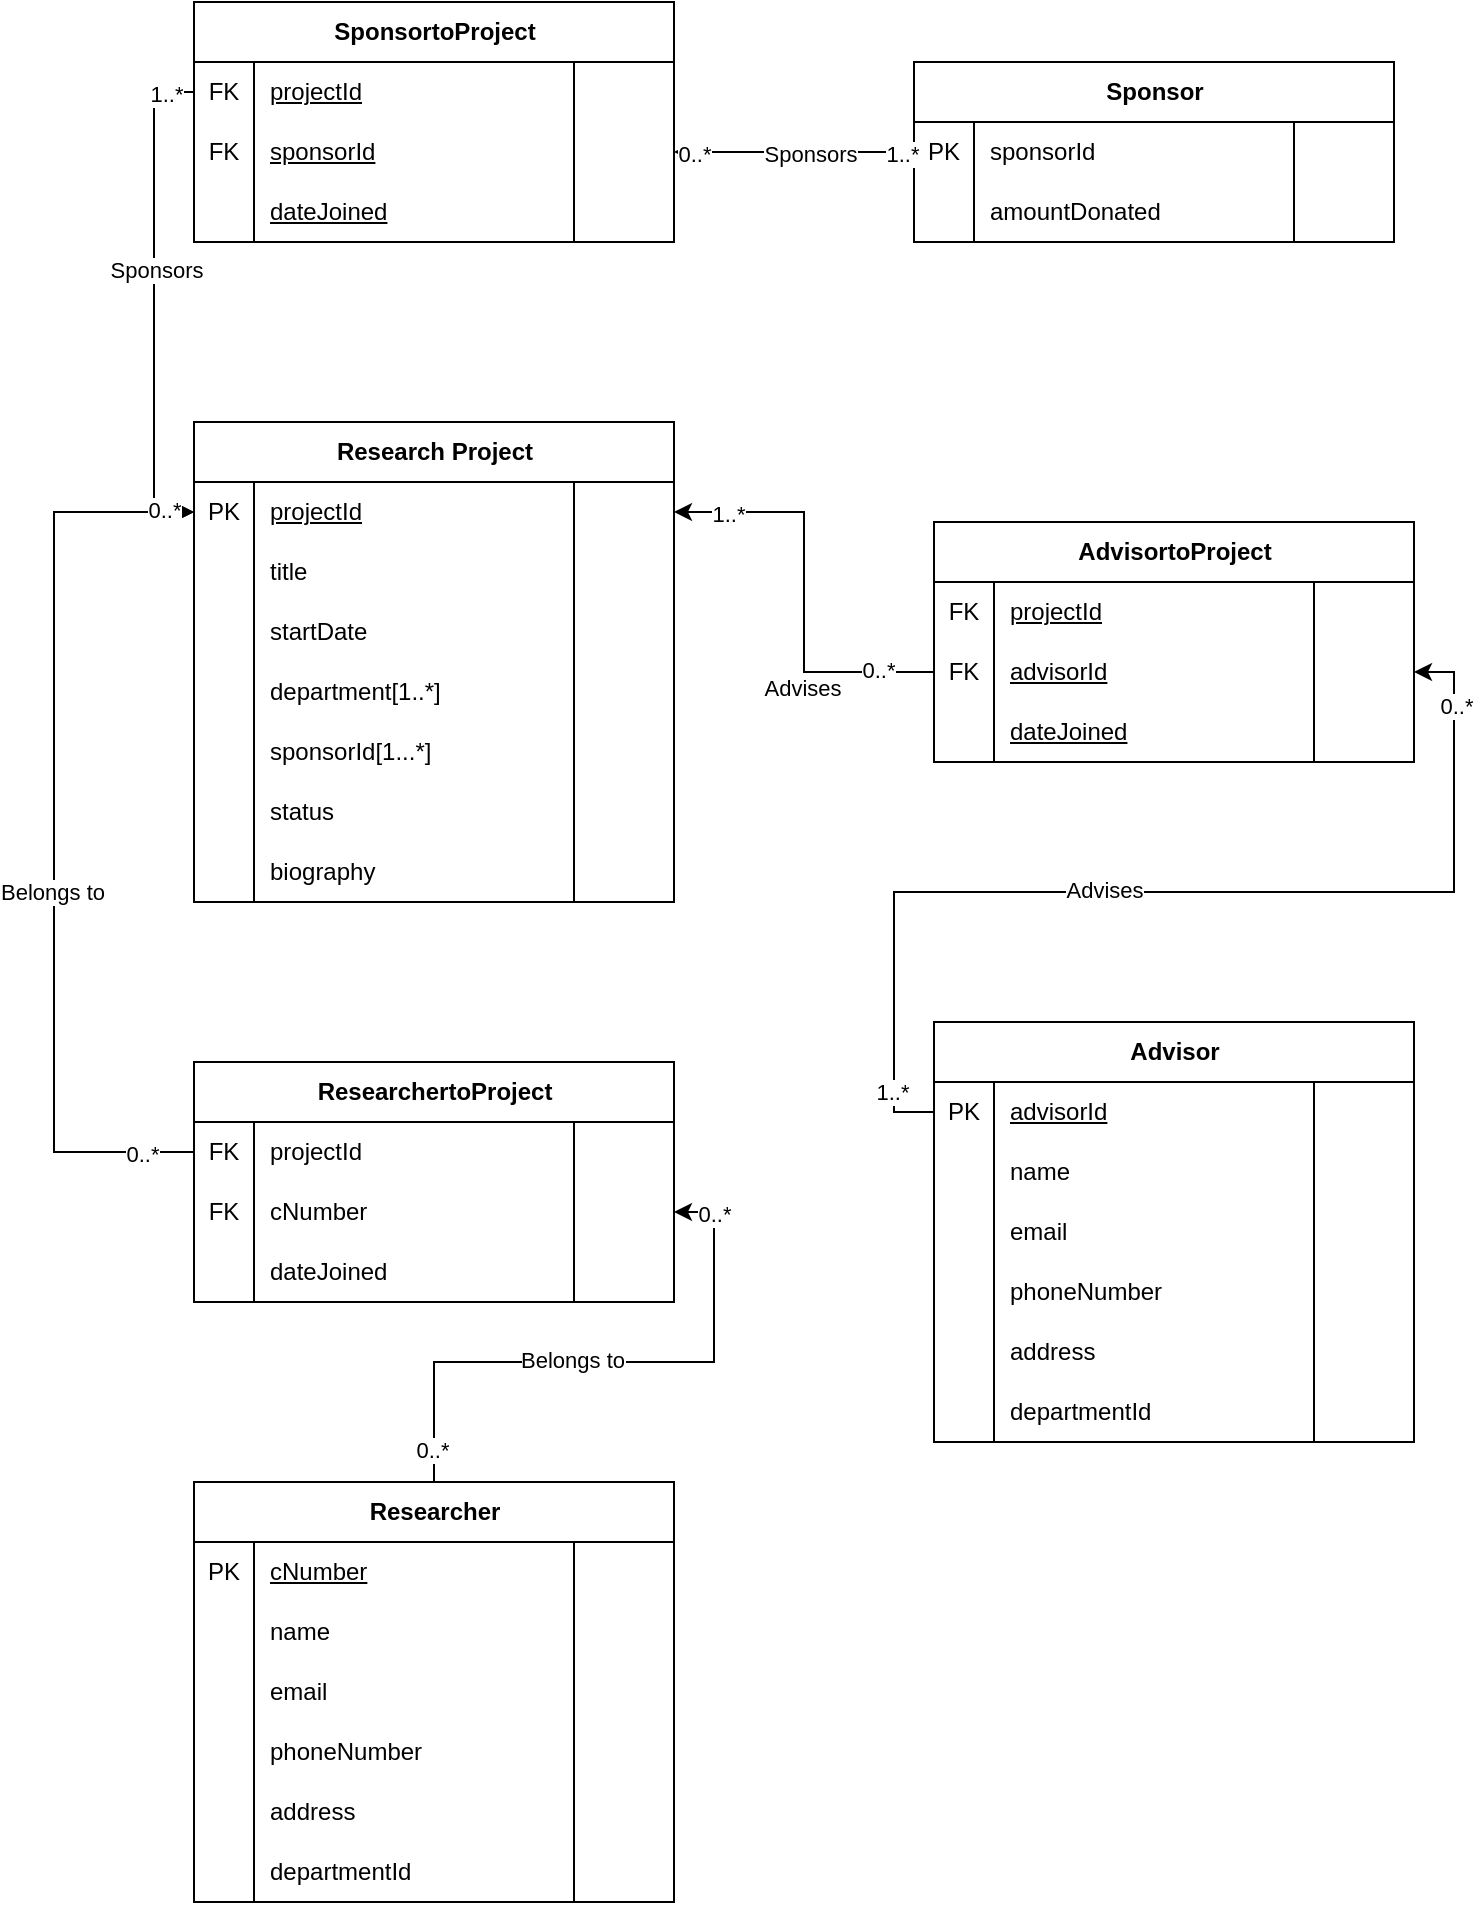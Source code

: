 <mxfile version="24.7.8" pages="2">
  <diagram id="DURSzrXgwMt9jV6hKPLu" name="conceptual">
    <mxGraphModel dx="2204" dy="1139" grid="1" gridSize="10" guides="1" tooltips="1" connect="1" arrows="1" fold="1" page="1" pageScale="1" pageWidth="850" pageHeight="1100" math="0" shadow="0">
      <root>
        <mxCell id="0" />
        <mxCell id="1" parent="0" />
        <mxCell id="4KtR2BzKu68bMl1dK1RG-1" value="Research Project" style="shape=table;startSize=30;container=1;collapsible=1;childLayout=tableLayout;fixedRows=1;rowLines=0;fontStyle=1;align=center;resizeLast=1;html=1;" parent="1" vertex="1">
          <mxGeometry x="140" y="270" width="240" height="240" as="geometry" />
        </mxCell>
        <mxCell id="4KtR2BzKu68bMl1dK1RG-2" value="" style="shape=tableRow;horizontal=0;startSize=0;swimlaneHead=0;swimlaneBody=0;fillColor=none;collapsible=0;dropTarget=0;points=[[0,0.5],[1,0.5]];portConstraint=eastwest;top=0;left=0;right=0;bottom=0;strokeColor=default;fontStyle=1" parent="4KtR2BzKu68bMl1dK1RG-1" vertex="1">
          <mxGeometry y="30" width="240" height="30" as="geometry" />
        </mxCell>
        <mxCell id="4KtR2BzKu68bMl1dK1RG-3" value="PK" style="shape=partialRectangle;connectable=0;fillColor=none;top=0;left=0;bottom=0;right=0;fontStyle=0;overflow=hidden;whiteSpace=wrap;html=1;" parent="4KtR2BzKu68bMl1dK1RG-2" vertex="1">
          <mxGeometry width="30" height="30" as="geometry">
            <mxRectangle width="30" height="30" as="alternateBounds" />
          </mxGeometry>
        </mxCell>
        <mxCell id="4KtR2BzKu68bMl1dK1RG-4" value="projectId" style="shape=partialRectangle;connectable=0;fillColor=none;top=0;left=0;bottom=0;right=0;align=left;spacingLeft=6;fontStyle=4;overflow=hidden;whiteSpace=wrap;html=1;" parent="4KtR2BzKu68bMl1dK1RG-2" vertex="1">
          <mxGeometry x="30" width="160" height="30" as="geometry">
            <mxRectangle width="160" height="30" as="alternateBounds" />
          </mxGeometry>
        </mxCell>
        <mxCell id="4KtR2BzKu68bMl1dK1RG-5" value="" style="shape=partialRectangle;connectable=0;fillColor=none;top=0;left=0;bottom=0;right=0;align=left;spacingLeft=6;fontStyle=3;overflow=hidden;whiteSpace=wrap;html=1;strokeColor=inherit;" parent="4KtR2BzKu68bMl1dK1RG-2" vertex="1">
          <mxGeometry x="190" width="50" height="30" as="geometry">
            <mxRectangle width="50" height="30" as="alternateBounds" />
          </mxGeometry>
        </mxCell>
        <mxCell id="4KtR2BzKu68bMl1dK1RG-6" value="" style="shape=tableRow;horizontal=0;startSize=0;swimlaneHead=0;swimlaneBody=0;fillColor=none;collapsible=0;dropTarget=0;points=[[0,0.5],[1,0.5]];portConstraint=eastwest;top=0;left=0;right=0;bottom=0;" parent="4KtR2BzKu68bMl1dK1RG-1" vertex="1">
          <mxGeometry y="60" width="240" height="30" as="geometry" />
        </mxCell>
        <mxCell id="4KtR2BzKu68bMl1dK1RG-7" value="" style="shape=partialRectangle;connectable=0;fillColor=none;top=0;left=0;bottom=0;right=0;editable=1;overflow=hidden;whiteSpace=wrap;html=1;" parent="4KtR2BzKu68bMl1dK1RG-6" vertex="1">
          <mxGeometry width="30" height="30" as="geometry">
            <mxRectangle width="30" height="30" as="alternateBounds" />
          </mxGeometry>
        </mxCell>
        <mxCell id="4KtR2BzKu68bMl1dK1RG-8" value="title" style="shape=partialRectangle;connectable=0;fillColor=none;top=0;left=0;bottom=0;right=0;align=left;spacingLeft=6;overflow=hidden;whiteSpace=wrap;html=1;" parent="4KtR2BzKu68bMl1dK1RG-6" vertex="1">
          <mxGeometry x="30" width="160" height="30" as="geometry">
            <mxRectangle width="160" height="30" as="alternateBounds" />
          </mxGeometry>
        </mxCell>
        <mxCell id="4KtR2BzKu68bMl1dK1RG-9" value="" style="shape=partialRectangle;connectable=0;fillColor=none;top=0;left=0;bottom=0;right=0;align=left;spacingLeft=6;overflow=hidden;whiteSpace=wrap;html=1;fontStyle=2" parent="4KtR2BzKu68bMl1dK1RG-6" vertex="1">
          <mxGeometry x="190" width="50" height="30" as="geometry">
            <mxRectangle width="50" height="30" as="alternateBounds" />
          </mxGeometry>
        </mxCell>
        <mxCell id="4KtR2BzKu68bMl1dK1RG-10" value="" style="shape=tableRow;horizontal=0;startSize=0;swimlaneHead=0;swimlaneBody=0;fillColor=none;collapsible=0;dropTarget=0;points=[[0,0.5],[1,0.5]];portConstraint=eastwest;top=0;left=0;right=0;bottom=0;" parent="4KtR2BzKu68bMl1dK1RG-1" vertex="1">
          <mxGeometry y="90" width="240" height="30" as="geometry" />
        </mxCell>
        <mxCell id="4KtR2BzKu68bMl1dK1RG-11" value="" style="shape=partialRectangle;connectable=0;fillColor=none;top=0;left=0;bottom=0;right=0;editable=1;overflow=hidden;whiteSpace=wrap;html=1;" parent="4KtR2BzKu68bMl1dK1RG-10" vertex="1">
          <mxGeometry width="30" height="30" as="geometry">
            <mxRectangle width="30" height="30" as="alternateBounds" />
          </mxGeometry>
        </mxCell>
        <mxCell id="4KtR2BzKu68bMl1dK1RG-12" value="startDate" style="shape=partialRectangle;connectable=0;fillColor=none;top=0;left=0;bottom=0;right=0;align=left;spacingLeft=6;overflow=hidden;whiteSpace=wrap;html=1;" parent="4KtR2BzKu68bMl1dK1RG-10" vertex="1">
          <mxGeometry x="30" width="160" height="30" as="geometry">
            <mxRectangle width="160" height="30" as="alternateBounds" />
          </mxGeometry>
        </mxCell>
        <mxCell id="4KtR2BzKu68bMl1dK1RG-13" value="" style="shape=partialRectangle;connectable=0;fillColor=none;top=0;left=0;bottom=0;right=0;align=left;spacingLeft=6;overflow=hidden;whiteSpace=wrap;html=1;fontStyle=2" parent="4KtR2BzKu68bMl1dK1RG-10" vertex="1">
          <mxGeometry x="190" width="50" height="30" as="geometry">
            <mxRectangle width="50" height="30" as="alternateBounds" />
          </mxGeometry>
        </mxCell>
        <mxCell id="4KtR2BzKu68bMl1dK1RG-14" value="" style="shape=tableRow;horizontal=0;startSize=0;swimlaneHead=0;swimlaneBody=0;fillColor=none;collapsible=0;dropTarget=0;points=[[0,0.5],[1,0.5]];portConstraint=eastwest;top=0;left=0;right=0;bottom=0;" parent="4KtR2BzKu68bMl1dK1RG-1" vertex="1">
          <mxGeometry y="120" width="240" height="30" as="geometry" />
        </mxCell>
        <mxCell id="4KtR2BzKu68bMl1dK1RG-15" value="" style="shape=partialRectangle;connectable=0;fillColor=none;top=0;left=0;bottom=0;right=0;editable=1;overflow=hidden;whiteSpace=wrap;html=1;" parent="4KtR2BzKu68bMl1dK1RG-14" vertex="1">
          <mxGeometry width="30" height="30" as="geometry">
            <mxRectangle width="30" height="30" as="alternateBounds" />
          </mxGeometry>
        </mxCell>
        <mxCell id="4KtR2BzKu68bMl1dK1RG-16" value="department[1..*]" style="shape=partialRectangle;connectable=0;fillColor=none;top=0;left=0;bottom=0;right=0;align=left;spacingLeft=6;overflow=hidden;whiteSpace=wrap;html=1;" parent="4KtR2BzKu68bMl1dK1RG-14" vertex="1">
          <mxGeometry x="30" width="160" height="30" as="geometry">
            <mxRectangle width="160" height="30" as="alternateBounds" />
          </mxGeometry>
        </mxCell>
        <mxCell id="4KtR2BzKu68bMl1dK1RG-17" value="" style="shape=partialRectangle;connectable=0;fillColor=none;top=0;left=0;bottom=0;right=0;align=left;spacingLeft=6;overflow=hidden;whiteSpace=wrap;html=1;fontStyle=2" parent="4KtR2BzKu68bMl1dK1RG-14" vertex="1">
          <mxGeometry x="190" width="50" height="30" as="geometry">
            <mxRectangle width="50" height="30" as="alternateBounds" />
          </mxGeometry>
        </mxCell>
        <mxCell id="4KtR2BzKu68bMl1dK1RG-123" value="" style="shape=tableRow;horizontal=0;startSize=0;swimlaneHead=0;swimlaneBody=0;fillColor=none;collapsible=0;dropTarget=0;points=[[0,0.5],[1,0.5]];portConstraint=eastwest;top=0;left=0;right=0;bottom=0;" parent="4KtR2BzKu68bMl1dK1RG-1" vertex="1">
          <mxGeometry y="150" width="240" height="30" as="geometry" />
        </mxCell>
        <mxCell id="4KtR2BzKu68bMl1dK1RG-124" value="" style="shape=partialRectangle;connectable=0;fillColor=none;top=0;left=0;bottom=0;right=0;editable=1;overflow=hidden;whiteSpace=wrap;html=1;" parent="4KtR2BzKu68bMl1dK1RG-123" vertex="1">
          <mxGeometry width="30" height="30" as="geometry">
            <mxRectangle width="30" height="30" as="alternateBounds" />
          </mxGeometry>
        </mxCell>
        <mxCell id="4KtR2BzKu68bMl1dK1RG-125" value="sponsorId[1...*]" style="shape=partialRectangle;connectable=0;fillColor=none;top=0;left=0;bottom=0;right=0;align=left;spacingLeft=6;overflow=hidden;whiteSpace=wrap;html=1;" parent="4KtR2BzKu68bMl1dK1RG-123" vertex="1">
          <mxGeometry x="30" width="160" height="30" as="geometry">
            <mxRectangle width="160" height="30" as="alternateBounds" />
          </mxGeometry>
        </mxCell>
        <mxCell id="4KtR2BzKu68bMl1dK1RG-126" value="" style="shape=partialRectangle;connectable=0;fillColor=none;top=0;left=0;bottom=0;right=0;align=left;spacingLeft=6;overflow=hidden;whiteSpace=wrap;html=1;fontStyle=2" parent="4KtR2BzKu68bMl1dK1RG-123" vertex="1">
          <mxGeometry x="190" width="50" height="30" as="geometry">
            <mxRectangle width="50" height="30" as="alternateBounds" />
          </mxGeometry>
        </mxCell>
        <mxCell id="4KtR2BzKu68bMl1dK1RG-127" value="" style="shape=tableRow;horizontal=0;startSize=0;swimlaneHead=0;swimlaneBody=0;fillColor=none;collapsible=0;dropTarget=0;points=[[0,0.5],[1,0.5]];portConstraint=eastwest;top=0;left=0;right=0;bottom=0;" parent="4KtR2BzKu68bMl1dK1RG-1" vertex="1">
          <mxGeometry y="180" width="240" height="30" as="geometry" />
        </mxCell>
        <mxCell id="4KtR2BzKu68bMl1dK1RG-128" value="" style="shape=partialRectangle;connectable=0;fillColor=none;top=0;left=0;bottom=0;right=0;editable=1;overflow=hidden;whiteSpace=wrap;html=1;" parent="4KtR2BzKu68bMl1dK1RG-127" vertex="1">
          <mxGeometry width="30" height="30" as="geometry">
            <mxRectangle width="30" height="30" as="alternateBounds" />
          </mxGeometry>
        </mxCell>
        <mxCell id="4KtR2BzKu68bMl1dK1RG-129" value="status" style="shape=partialRectangle;connectable=0;fillColor=none;top=0;left=0;bottom=0;right=0;align=left;spacingLeft=6;overflow=hidden;whiteSpace=wrap;html=1;" parent="4KtR2BzKu68bMl1dK1RG-127" vertex="1">
          <mxGeometry x="30" width="160" height="30" as="geometry">
            <mxRectangle width="160" height="30" as="alternateBounds" />
          </mxGeometry>
        </mxCell>
        <mxCell id="4KtR2BzKu68bMl1dK1RG-130" value="" style="shape=partialRectangle;connectable=0;fillColor=none;top=0;left=0;bottom=0;right=0;align=left;spacingLeft=6;overflow=hidden;whiteSpace=wrap;html=1;fontStyle=2" parent="4KtR2BzKu68bMl1dK1RG-127" vertex="1">
          <mxGeometry x="190" width="50" height="30" as="geometry">
            <mxRectangle width="50" height="30" as="alternateBounds" />
          </mxGeometry>
        </mxCell>
        <mxCell id="M_FFg8Ugk3oyRR1kn9O3-135" value="" style="shape=tableRow;horizontal=0;startSize=0;swimlaneHead=0;swimlaneBody=0;fillColor=none;collapsible=0;dropTarget=0;points=[[0,0.5],[1,0.5]];portConstraint=eastwest;top=0;left=0;right=0;bottom=0;" vertex="1" parent="4KtR2BzKu68bMl1dK1RG-1">
          <mxGeometry y="210" width="240" height="30" as="geometry" />
        </mxCell>
        <mxCell id="M_FFg8Ugk3oyRR1kn9O3-136" value="" style="shape=partialRectangle;connectable=0;fillColor=none;top=0;left=0;bottom=0;right=0;editable=1;overflow=hidden;whiteSpace=wrap;html=1;" vertex="1" parent="M_FFg8Ugk3oyRR1kn9O3-135">
          <mxGeometry width="30" height="30" as="geometry">
            <mxRectangle width="30" height="30" as="alternateBounds" />
          </mxGeometry>
        </mxCell>
        <mxCell id="M_FFg8Ugk3oyRR1kn9O3-137" value="biography" style="shape=partialRectangle;connectable=0;fillColor=none;top=0;left=0;bottom=0;right=0;align=left;spacingLeft=6;overflow=hidden;whiteSpace=wrap;html=1;" vertex="1" parent="M_FFg8Ugk3oyRR1kn9O3-135">
          <mxGeometry x="30" width="160" height="30" as="geometry">
            <mxRectangle width="160" height="30" as="alternateBounds" />
          </mxGeometry>
        </mxCell>
        <mxCell id="M_FFg8Ugk3oyRR1kn9O3-138" value="" style="shape=partialRectangle;connectable=0;fillColor=none;top=0;left=0;bottom=0;right=0;align=left;spacingLeft=6;overflow=hidden;whiteSpace=wrap;html=1;fontStyle=2" vertex="1" parent="M_FFg8Ugk3oyRR1kn9O3-135">
          <mxGeometry x="190" width="50" height="30" as="geometry">
            <mxRectangle width="50" height="30" as="alternateBounds" />
          </mxGeometry>
        </mxCell>
        <mxCell id="4KtR2BzKu68bMl1dK1RG-78" style="edgeStyle=orthogonalEdgeStyle;rounded=0;orthogonalLoop=1;jettySize=auto;html=1;entryX=1;entryY=0.5;entryDx=0;entryDy=0;" parent="1" source="4KtR2BzKu68bMl1dK1RG-57" target="4KtR2BzKu68bMl1dK1RG-91" edge="1">
          <mxGeometry relative="1" as="geometry" />
        </mxCell>
        <mxCell id="4KtR2BzKu68bMl1dK1RG-79" value="Belongs to" style="edgeLabel;html=1;align=center;verticalAlign=middle;resizable=0;points=[];" parent="4KtR2BzKu68bMl1dK1RG-78" vertex="1" connectable="0">
          <mxGeometry x="-0.129" y="1" relative="1" as="geometry">
            <mxPoint as="offset" />
          </mxGeometry>
        </mxCell>
        <mxCell id="4KtR2BzKu68bMl1dK1RG-80" value="0..*" style="edgeLabel;html=1;align=center;verticalAlign=middle;resizable=0;points=[];" parent="4KtR2BzKu68bMl1dK1RG-78" vertex="1" connectable="0">
          <mxGeometry x="-0.888" y="1" relative="1" as="geometry">
            <mxPoint as="offset" />
          </mxGeometry>
        </mxCell>
        <mxCell id="4KtR2BzKu68bMl1dK1RG-81" value="0..*" style="edgeLabel;html=1;align=center;verticalAlign=middle;resizable=0;points=[];" parent="4KtR2BzKu68bMl1dK1RG-78" vertex="1" connectable="0">
          <mxGeometry x="0.864" y="1" relative="1" as="geometry">
            <mxPoint as="offset" />
          </mxGeometry>
        </mxCell>
        <mxCell id="4KtR2BzKu68bMl1dK1RG-57" value="Researcher" style="shape=table;startSize=30;container=1;collapsible=1;childLayout=tableLayout;fixedRows=1;rowLines=0;fontStyle=1;align=center;resizeLast=1;html=1;" parent="1" vertex="1">
          <mxGeometry x="140" y="800" width="240" height="210" as="geometry" />
        </mxCell>
        <mxCell id="4KtR2BzKu68bMl1dK1RG-58" value="" style="shape=tableRow;horizontal=0;startSize=0;swimlaneHead=0;swimlaneBody=0;fillColor=none;collapsible=0;dropTarget=0;points=[[0,0.5],[1,0.5]];portConstraint=eastwest;top=0;left=0;right=0;bottom=0;strokeColor=default;fontStyle=1" parent="4KtR2BzKu68bMl1dK1RG-57" vertex="1">
          <mxGeometry y="30" width="240" height="30" as="geometry" />
        </mxCell>
        <mxCell id="4KtR2BzKu68bMl1dK1RG-59" value="PK" style="shape=partialRectangle;connectable=0;fillColor=none;top=0;left=0;bottom=0;right=0;fontStyle=0;overflow=hidden;whiteSpace=wrap;html=1;" parent="4KtR2BzKu68bMl1dK1RG-58" vertex="1">
          <mxGeometry width="30" height="30" as="geometry">
            <mxRectangle width="30" height="30" as="alternateBounds" />
          </mxGeometry>
        </mxCell>
        <mxCell id="4KtR2BzKu68bMl1dK1RG-60" value="cNumber" style="shape=partialRectangle;connectable=0;fillColor=none;top=0;left=0;bottom=0;right=0;align=left;spacingLeft=6;fontStyle=4;overflow=hidden;whiteSpace=wrap;html=1;" parent="4KtR2BzKu68bMl1dK1RG-58" vertex="1">
          <mxGeometry x="30" width="160" height="30" as="geometry">
            <mxRectangle width="160" height="30" as="alternateBounds" />
          </mxGeometry>
        </mxCell>
        <mxCell id="4KtR2BzKu68bMl1dK1RG-61" value="" style="shape=partialRectangle;connectable=0;fillColor=none;top=0;left=0;bottom=0;right=0;align=left;spacingLeft=6;fontStyle=3;overflow=hidden;whiteSpace=wrap;html=1;strokeColor=inherit;" parent="4KtR2BzKu68bMl1dK1RG-58" vertex="1">
          <mxGeometry x="190" width="50" height="30" as="geometry">
            <mxRectangle width="50" height="30" as="alternateBounds" />
          </mxGeometry>
        </mxCell>
        <mxCell id="4KtR2BzKu68bMl1dK1RG-62" value="" style="shape=tableRow;horizontal=0;startSize=0;swimlaneHead=0;swimlaneBody=0;fillColor=none;collapsible=0;dropTarget=0;points=[[0,0.5],[1,0.5]];portConstraint=eastwest;top=0;left=0;right=0;bottom=0;" parent="4KtR2BzKu68bMl1dK1RG-57" vertex="1">
          <mxGeometry y="60" width="240" height="30" as="geometry" />
        </mxCell>
        <mxCell id="4KtR2BzKu68bMl1dK1RG-63" value="" style="shape=partialRectangle;connectable=0;fillColor=none;top=0;left=0;bottom=0;right=0;editable=1;overflow=hidden;whiteSpace=wrap;html=1;" parent="4KtR2BzKu68bMl1dK1RG-62" vertex="1">
          <mxGeometry width="30" height="30" as="geometry">
            <mxRectangle width="30" height="30" as="alternateBounds" />
          </mxGeometry>
        </mxCell>
        <mxCell id="4KtR2BzKu68bMl1dK1RG-64" value="name" style="shape=partialRectangle;connectable=0;fillColor=none;top=0;left=0;bottom=0;right=0;align=left;spacingLeft=6;overflow=hidden;whiteSpace=wrap;html=1;fontStyle=0" parent="4KtR2BzKu68bMl1dK1RG-62" vertex="1">
          <mxGeometry x="30" width="160" height="30" as="geometry">
            <mxRectangle width="160" height="30" as="alternateBounds" />
          </mxGeometry>
        </mxCell>
        <mxCell id="4KtR2BzKu68bMl1dK1RG-65" value="" style="shape=partialRectangle;connectable=0;fillColor=none;top=0;left=0;bottom=0;right=0;align=left;spacingLeft=6;overflow=hidden;whiteSpace=wrap;html=1;fontStyle=2" parent="4KtR2BzKu68bMl1dK1RG-62" vertex="1">
          <mxGeometry x="190" width="50" height="30" as="geometry">
            <mxRectangle width="50" height="30" as="alternateBounds" />
          </mxGeometry>
        </mxCell>
        <mxCell id="4KtR2BzKu68bMl1dK1RG-66" value="" style="shape=tableRow;horizontal=0;startSize=0;swimlaneHead=0;swimlaneBody=0;fillColor=none;collapsible=0;dropTarget=0;points=[[0,0.5],[1,0.5]];portConstraint=eastwest;top=0;left=0;right=0;bottom=0;" parent="4KtR2BzKu68bMl1dK1RG-57" vertex="1">
          <mxGeometry y="90" width="240" height="30" as="geometry" />
        </mxCell>
        <mxCell id="4KtR2BzKu68bMl1dK1RG-67" value="" style="shape=partialRectangle;connectable=0;fillColor=none;top=0;left=0;bottom=0;right=0;editable=1;overflow=hidden;whiteSpace=wrap;html=1;" parent="4KtR2BzKu68bMl1dK1RG-66" vertex="1">
          <mxGeometry width="30" height="30" as="geometry">
            <mxRectangle width="30" height="30" as="alternateBounds" />
          </mxGeometry>
        </mxCell>
        <mxCell id="4KtR2BzKu68bMl1dK1RG-68" value="email" style="shape=partialRectangle;connectable=0;fillColor=none;top=0;left=0;bottom=0;right=0;align=left;spacingLeft=6;overflow=hidden;whiteSpace=wrap;html=1;fontStyle=0" parent="4KtR2BzKu68bMl1dK1RG-66" vertex="1">
          <mxGeometry x="30" width="160" height="30" as="geometry">
            <mxRectangle width="160" height="30" as="alternateBounds" />
          </mxGeometry>
        </mxCell>
        <mxCell id="4KtR2BzKu68bMl1dK1RG-69" value="" style="shape=partialRectangle;connectable=0;fillColor=none;top=0;left=0;bottom=0;right=0;align=left;spacingLeft=6;overflow=hidden;whiteSpace=wrap;html=1;fontStyle=2" parent="4KtR2BzKu68bMl1dK1RG-66" vertex="1">
          <mxGeometry x="190" width="50" height="30" as="geometry">
            <mxRectangle width="50" height="30" as="alternateBounds" />
          </mxGeometry>
        </mxCell>
        <mxCell id="4KtR2BzKu68bMl1dK1RG-70" value="" style="shape=tableRow;horizontal=0;startSize=0;swimlaneHead=0;swimlaneBody=0;fillColor=none;collapsible=0;dropTarget=0;points=[[0,0.5],[1,0.5]];portConstraint=eastwest;top=0;left=0;right=0;bottom=0;" parent="4KtR2BzKu68bMl1dK1RG-57" vertex="1">
          <mxGeometry y="120" width="240" height="30" as="geometry" />
        </mxCell>
        <mxCell id="4KtR2BzKu68bMl1dK1RG-71" value="&lt;div&gt;&lt;br&gt;&lt;/div&gt;" style="shape=partialRectangle;connectable=0;fillColor=none;top=0;left=0;bottom=0;right=0;editable=1;overflow=hidden;whiteSpace=wrap;html=1;" parent="4KtR2BzKu68bMl1dK1RG-70" vertex="1">
          <mxGeometry width="30" height="30" as="geometry">
            <mxRectangle width="30" height="30" as="alternateBounds" />
          </mxGeometry>
        </mxCell>
        <mxCell id="4KtR2BzKu68bMl1dK1RG-72" value="phoneNumber" style="shape=partialRectangle;connectable=0;fillColor=none;top=0;left=0;bottom=0;right=0;align=left;spacingLeft=6;overflow=hidden;whiteSpace=wrap;html=1;fontStyle=0" parent="4KtR2BzKu68bMl1dK1RG-70" vertex="1">
          <mxGeometry x="30" width="160" height="30" as="geometry">
            <mxRectangle width="160" height="30" as="alternateBounds" />
          </mxGeometry>
        </mxCell>
        <mxCell id="4KtR2BzKu68bMl1dK1RG-73" value="" style="shape=partialRectangle;connectable=0;fillColor=none;top=0;left=0;bottom=0;right=0;align=left;spacingLeft=6;overflow=hidden;whiteSpace=wrap;html=1;fontStyle=2" parent="4KtR2BzKu68bMl1dK1RG-70" vertex="1">
          <mxGeometry x="190" width="50" height="30" as="geometry">
            <mxRectangle width="50" height="30" as="alternateBounds" />
          </mxGeometry>
        </mxCell>
        <mxCell id="4KtR2BzKu68bMl1dK1RG-74" value="" style="shape=tableRow;horizontal=0;startSize=0;swimlaneHead=0;swimlaneBody=0;fillColor=none;collapsible=0;dropTarget=0;points=[[0,0.5],[1,0.5]];portConstraint=eastwest;top=0;left=0;right=0;bottom=0;" parent="4KtR2BzKu68bMl1dK1RG-57" vertex="1">
          <mxGeometry y="150" width="240" height="30" as="geometry" />
        </mxCell>
        <mxCell id="4KtR2BzKu68bMl1dK1RG-75" value="&lt;div&gt;&lt;br&gt;&lt;/div&gt;" style="shape=partialRectangle;connectable=0;fillColor=none;top=0;left=0;bottom=0;right=0;editable=1;overflow=hidden;whiteSpace=wrap;html=1;" parent="4KtR2BzKu68bMl1dK1RG-74" vertex="1">
          <mxGeometry width="30" height="30" as="geometry">
            <mxRectangle width="30" height="30" as="alternateBounds" />
          </mxGeometry>
        </mxCell>
        <mxCell id="4KtR2BzKu68bMl1dK1RG-76" value="address" style="shape=partialRectangle;connectable=0;fillColor=none;top=0;left=0;bottom=0;right=0;align=left;spacingLeft=6;overflow=hidden;whiteSpace=wrap;html=1;fontStyle=0" parent="4KtR2BzKu68bMl1dK1RG-74" vertex="1">
          <mxGeometry x="30" width="160" height="30" as="geometry">
            <mxRectangle width="160" height="30" as="alternateBounds" />
          </mxGeometry>
        </mxCell>
        <mxCell id="4KtR2BzKu68bMl1dK1RG-77" value="" style="shape=partialRectangle;connectable=0;fillColor=none;top=0;left=0;bottom=0;right=0;align=left;spacingLeft=6;overflow=hidden;whiteSpace=wrap;html=1;fontStyle=2" parent="4KtR2BzKu68bMl1dK1RG-74" vertex="1">
          <mxGeometry x="190" width="50" height="30" as="geometry">
            <mxRectangle width="50" height="30" as="alternateBounds" />
          </mxGeometry>
        </mxCell>
        <mxCell id="M_FFg8Ugk3oyRR1kn9O3-23" value="" style="shape=tableRow;horizontal=0;startSize=0;swimlaneHead=0;swimlaneBody=0;fillColor=none;collapsible=0;dropTarget=0;points=[[0,0.5],[1,0.5]];portConstraint=eastwest;top=0;left=0;right=0;bottom=0;" vertex="1" parent="4KtR2BzKu68bMl1dK1RG-57">
          <mxGeometry y="180" width="240" height="30" as="geometry" />
        </mxCell>
        <mxCell id="M_FFg8Ugk3oyRR1kn9O3-24" value="&lt;div&gt;&lt;br&gt;&lt;/div&gt;" style="shape=partialRectangle;connectable=0;fillColor=none;top=0;left=0;bottom=0;right=0;editable=1;overflow=hidden;whiteSpace=wrap;html=1;" vertex="1" parent="M_FFg8Ugk3oyRR1kn9O3-23">
          <mxGeometry width="30" height="30" as="geometry">
            <mxRectangle width="30" height="30" as="alternateBounds" />
          </mxGeometry>
        </mxCell>
        <mxCell id="M_FFg8Ugk3oyRR1kn9O3-25" value="departmentId" style="shape=partialRectangle;connectable=0;fillColor=none;top=0;left=0;bottom=0;right=0;align=left;spacingLeft=6;overflow=hidden;whiteSpace=wrap;html=1;fontStyle=0" vertex="1" parent="M_FFg8Ugk3oyRR1kn9O3-23">
          <mxGeometry x="30" width="160" height="30" as="geometry">
            <mxRectangle width="160" height="30" as="alternateBounds" />
          </mxGeometry>
        </mxCell>
        <mxCell id="M_FFg8Ugk3oyRR1kn9O3-26" value="" style="shape=partialRectangle;connectable=0;fillColor=none;top=0;left=0;bottom=0;right=0;align=left;spacingLeft=6;overflow=hidden;whiteSpace=wrap;html=1;fontStyle=2" vertex="1" parent="M_FFg8Ugk3oyRR1kn9O3-23">
          <mxGeometry x="190" width="50" height="30" as="geometry">
            <mxRectangle width="50" height="30" as="alternateBounds" />
          </mxGeometry>
        </mxCell>
        <mxCell id="4KtR2BzKu68bMl1dK1RG-82" value="ResearchertoProject" style="shape=table;startSize=30;container=1;collapsible=1;childLayout=tableLayout;fixedRows=1;rowLines=0;fontStyle=1;align=center;resizeLast=1;html=1;" parent="1" vertex="1">
          <mxGeometry x="140" y="590" width="240" height="120" as="geometry" />
        </mxCell>
        <mxCell id="4KtR2BzKu68bMl1dK1RG-87" value="" style="shape=tableRow;horizontal=0;startSize=0;swimlaneHead=0;swimlaneBody=0;fillColor=none;collapsible=0;dropTarget=0;points=[[0,0.5],[1,0.5]];portConstraint=eastwest;top=0;left=0;right=0;bottom=0;" parent="4KtR2BzKu68bMl1dK1RG-82" vertex="1">
          <mxGeometry y="30" width="240" height="30" as="geometry" />
        </mxCell>
        <mxCell id="4KtR2BzKu68bMl1dK1RG-88" value="FK" style="shape=partialRectangle;connectable=0;fillColor=none;top=0;left=0;bottom=0;right=0;editable=1;overflow=hidden;whiteSpace=wrap;html=1;" parent="4KtR2BzKu68bMl1dK1RG-87" vertex="1">
          <mxGeometry width="30" height="30" as="geometry">
            <mxRectangle width="30" height="30" as="alternateBounds" />
          </mxGeometry>
        </mxCell>
        <mxCell id="4KtR2BzKu68bMl1dK1RG-89" value="projectId" style="shape=partialRectangle;connectable=0;fillColor=none;top=0;left=0;bottom=0;right=0;align=left;spacingLeft=6;overflow=hidden;whiteSpace=wrap;html=1;fontStyle=0" parent="4KtR2BzKu68bMl1dK1RG-87" vertex="1">
          <mxGeometry x="30" width="160" height="30" as="geometry">
            <mxRectangle width="160" height="30" as="alternateBounds" />
          </mxGeometry>
        </mxCell>
        <mxCell id="4KtR2BzKu68bMl1dK1RG-90" value="" style="shape=partialRectangle;connectable=0;fillColor=none;top=0;left=0;bottom=0;right=0;align=left;spacingLeft=6;overflow=hidden;whiteSpace=wrap;html=1;fontStyle=2" parent="4KtR2BzKu68bMl1dK1RG-87" vertex="1">
          <mxGeometry x="190" width="50" height="30" as="geometry">
            <mxRectangle width="50" height="30" as="alternateBounds" />
          </mxGeometry>
        </mxCell>
        <mxCell id="4KtR2BzKu68bMl1dK1RG-91" value="" style="shape=tableRow;horizontal=0;startSize=0;swimlaneHead=0;swimlaneBody=0;fillColor=none;collapsible=0;dropTarget=0;points=[[0,0.5],[1,0.5]];portConstraint=eastwest;top=0;left=0;right=0;bottom=0;" parent="4KtR2BzKu68bMl1dK1RG-82" vertex="1">
          <mxGeometry y="60" width="240" height="30" as="geometry" />
        </mxCell>
        <mxCell id="4KtR2BzKu68bMl1dK1RG-92" value="FK" style="shape=partialRectangle;connectable=0;fillColor=none;top=0;left=0;bottom=0;right=0;editable=1;overflow=hidden;whiteSpace=wrap;html=1;" parent="4KtR2BzKu68bMl1dK1RG-91" vertex="1">
          <mxGeometry width="30" height="30" as="geometry">
            <mxRectangle width="30" height="30" as="alternateBounds" />
          </mxGeometry>
        </mxCell>
        <mxCell id="4KtR2BzKu68bMl1dK1RG-93" value="cNumber" style="shape=partialRectangle;connectable=0;fillColor=none;top=0;left=0;bottom=0;right=0;align=left;spacingLeft=6;overflow=hidden;whiteSpace=wrap;html=1;fontStyle=0" parent="4KtR2BzKu68bMl1dK1RG-91" vertex="1">
          <mxGeometry x="30" width="160" height="30" as="geometry">
            <mxRectangle width="160" height="30" as="alternateBounds" />
          </mxGeometry>
        </mxCell>
        <mxCell id="4KtR2BzKu68bMl1dK1RG-94" value="" style="shape=partialRectangle;connectable=0;fillColor=none;top=0;left=0;bottom=0;right=0;align=left;spacingLeft=6;overflow=hidden;whiteSpace=wrap;html=1;fontStyle=2" parent="4KtR2BzKu68bMl1dK1RG-91" vertex="1">
          <mxGeometry x="190" width="50" height="30" as="geometry">
            <mxRectangle width="50" height="30" as="alternateBounds" />
          </mxGeometry>
        </mxCell>
        <mxCell id="4KtR2BzKu68bMl1dK1RG-95" value="" style="shape=tableRow;horizontal=0;startSize=0;swimlaneHead=0;swimlaneBody=0;fillColor=none;collapsible=0;dropTarget=0;points=[[0,0.5],[1,0.5]];portConstraint=eastwest;top=0;left=0;right=0;bottom=0;" parent="4KtR2BzKu68bMl1dK1RG-82" vertex="1">
          <mxGeometry y="90" width="240" height="30" as="geometry" />
        </mxCell>
        <mxCell id="4KtR2BzKu68bMl1dK1RG-96" value="&lt;div&gt;&lt;br&gt;&lt;/div&gt;" style="shape=partialRectangle;connectable=0;fillColor=none;top=0;left=0;bottom=0;right=0;editable=1;overflow=hidden;whiteSpace=wrap;html=1;" parent="4KtR2BzKu68bMl1dK1RG-95" vertex="1">
          <mxGeometry width="30" height="30" as="geometry">
            <mxRectangle width="30" height="30" as="alternateBounds" />
          </mxGeometry>
        </mxCell>
        <mxCell id="4KtR2BzKu68bMl1dK1RG-97" value="dateJoined" style="shape=partialRectangle;connectable=0;fillColor=none;top=0;left=0;bottom=0;right=0;align=left;spacingLeft=6;overflow=hidden;whiteSpace=wrap;html=1;fontStyle=0" parent="4KtR2BzKu68bMl1dK1RG-95" vertex="1">
          <mxGeometry x="30" width="160" height="30" as="geometry">
            <mxRectangle width="160" height="30" as="alternateBounds" />
          </mxGeometry>
        </mxCell>
        <mxCell id="4KtR2BzKu68bMl1dK1RG-98" value="" style="shape=partialRectangle;connectable=0;fillColor=none;top=0;left=0;bottom=0;right=0;align=left;spacingLeft=6;overflow=hidden;whiteSpace=wrap;html=1;fontStyle=2" parent="4KtR2BzKu68bMl1dK1RG-95" vertex="1">
          <mxGeometry x="190" width="50" height="30" as="geometry">
            <mxRectangle width="50" height="30" as="alternateBounds" />
          </mxGeometry>
        </mxCell>
        <mxCell id="e7iDP4hemX35KreEaud9-72" value="Sponsor" style="shape=table;startSize=30;container=1;collapsible=1;childLayout=tableLayout;fixedRows=1;rowLines=0;fontStyle=1;align=center;resizeLast=1;html=1;" parent="1" vertex="1">
          <mxGeometry x="500" y="90" width="240" height="90" as="geometry" />
        </mxCell>
        <mxCell id="e7iDP4hemX35KreEaud9-73" value="" style="shape=tableRow;horizontal=0;startSize=0;swimlaneHead=0;swimlaneBody=0;fillColor=none;collapsible=0;dropTarget=0;points=[[0,0.5],[1,0.5]];portConstraint=eastwest;top=0;left=0;right=0;bottom=0;strokeColor=default;fontStyle=1" parent="e7iDP4hemX35KreEaud9-72" vertex="1">
          <mxGeometry y="30" width="240" height="30" as="geometry" />
        </mxCell>
        <mxCell id="e7iDP4hemX35KreEaud9-74" value="PK" style="shape=partialRectangle;connectable=0;fillColor=none;top=0;left=0;bottom=0;right=0;fontStyle=0;overflow=hidden;whiteSpace=wrap;html=1;" parent="e7iDP4hemX35KreEaud9-73" vertex="1">
          <mxGeometry width="30" height="30" as="geometry">
            <mxRectangle width="30" height="30" as="alternateBounds" />
          </mxGeometry>
        </mxCell>
        <mxCell id="e7iDP4hemX35KreEaud9-75" value="sponsorId" style="shape=partialRectangle;connectable=0;fillColor=none;top=0;left=0;bottom=0;right=0;align=left;spacingLeft=6;fontStyle=0;overflow=hidden;whiteSpace=wrap;html=1;" parent="e7iDP4hemX35KreEaud9-73" vertex="1">
          <mxGeometry x="30" width="160" height="30" as="geometry">
            <mxRectangle width="160" height="30" as="alternateBounds" />
          </mxGeometry>
        </mxCell>
        <mxCell id="e7iDP4hemX35KreEaud9-76" value="" style="shape=partialRectangle;connectable=0;fillColor=none;top=0;left=0;bottom=0;right=0;align=left;spacingLeft=6;fontStyle=3;overflow=hidden;whiteSpace=wrap;html=1;strokeColor=inherit;" parent="e7iDP4hemX35KreEaud9-73" vertex="1">
          <mxGeometry x="190" width="50" height="30" as="geometry">
            <mxRectangle width="50" height="30" as="alternateBounds" />
          </mxGeometry>
        </mxCell>
        <mxCell id="M_FFg8Ugk3oyRR1kn9O3-33" value="" style="shape=tableRow;horizontal=0;startSize=0;swimlaneHead=0;swimlaneBody=0;fillColor=none;collapsible=0;dropTarget=0;points=[[0,0.5],[1,0.5]];portConstraint=eastwest;top=0;left=0;right=0;bottom=0;strokeColor=default;fontStyle=1" vertex="1" parent="e7iDP4hemX35KreEaud9-72">
          <mxGeometry y="60" width="240" height="30" as="geometry" />
        </mxCell>
        <mxCell id="M_FFg8Ugk3oyRR1kn9O3-34" value="" style="shape=partialRectangle;connectable=0;fillColor=none;top=0;left=0;bottom=0;right=0;fontStyle=0;overflow=hidden;whiteSpace=wrap;html=1;" vertex="1" parent="M_FFg8Ugk3oyRR1kn9O3-33">
          <mxGeometry width="30" height="30" as="geometry">
            <mxRectangle width="30" height="30" as="alternateBounds" />
          </mxGeometry>
        </mxCell>
        <mxCell id="M_FFg8Ugk3oyRR1kn9O3-35" value="amountDonated" style="shape=partialRectangle;connectable=0;fillColor=none;top=0;left=0;bottom=0;right=0;align=left;spacingLeft=6;fontStyle=0;overflow=hidden;whiteSpace=wrap;html=1;" vertex="1" parent="M_FFg8Ugk3oyRR1kn9O3-33">
          <mxGeometry x="30" width="160" height="30" as="geometry">
            <mxRectangle width="160" height="30" as="alternateBounds" />
          </mxGeometry>
        </mxCell>
        <mxCell id="M_FFg8Ugk3oyRR1kn9O3-36" value="" style="shape=partialRectangle;connectable=0;fillColor=none;top=0;left=0;bottom=0;right=0;align=left;spacingLeft=6;fontStyle=3;overflow=hidden;whiteSpace=wrap;html=1;strokeColor=inherit;" vertex="1" parent="M_FFg8Ugk3oyRR1kn9O3-33">
          <mxGeometry x="190" width="50" height="30" as="geometry">
            <mxRectangle width="50" height="30" as="alternateBounds" />
          </mxGeometry>
        </mxCell>
        <mxCell id="M_FFg8Ugk3oyRR1kn9O3-54" style="edgeStyle=orthogonalEdgeStyle;rounded=0;orthogonalLoop=1;jettySize=auto;html=1;entryX=0;entryY=0.5;entryDx=0;entryDy=0;exitX=0;exitY=0.5;exitDx=0;exitDy=0;" edge="1" parent="1" source="4KtR2BzKu68bMl1dK1RG-87" target="4KtR2BzKu68bMl1dK1RG-2">
          <mxGeometry relative="1" as="geometry">
            <mxPoint x="80" y="560" as="sourcePoint" />
            <mxPoint x="80" y="310" as="targetPoint" />
            <Array as="points">
              <mxPoint x="70" y="635" />
              <mxPoint x="70" y="315" />
            </Array>
          </mxGeometry>
        </mxCell>
        <mxCell id="M_FFg8Ugk3oyRR1kn9O3-55" value="Belongs to" style="edgeLabel;html=1;align=center;verticalAlign=middle;resizable=0;points=[];" vertex="1" connectable="0" parent="M_FFg8Ugk3oyRR1kn9O3-54">
          <mxGeometry x="-0.129" y="1" relative="1" as="geometry">
            <mxPoint as="offset" />
          </mxGeometry>
        </mxCell>
        <mxCell id="M_FFg8Ugk3oyRR1kn9O3-56" value="0..*" style="edgeLabel;html=1;align=center;verticalAlign=middle;resizable=0;points=[];" vertex="1" connectable="0" parent="M_FFg8Ugk3oyRR1kn9O3-54">
          <mxGeometry x="-0.888" y="1" relative="1" as="geometry">
            <mxPoint as="offset" />
          </mxGeometry>
        </mxCell>
        <mxCell id="M_FFg8Ugk3oyRR1kn9O3-62" value="AdvisortoProject" style="shape=table;startSize=30;container=1;collapsible=1;childLayout=tableLayout;fixedRows=1;rowLines=0;fontStyle=1;align=center;resizeLast=1;html=1;" vertex="1" parent="1">
          <mxGeometry x="510" y="320" width="240" height="120" as="geometry" />
        </mxCell>
        <mxCell id="M_FFg8Ugk3oyRR1kn9O3-63" value="" style="shape=tableRow;horizontal=0;startSize=0;swimlaneHead=0;swimlaneBody=0;fillColor=none;collapsible=0;dropTarget=0;points=[[0,0.5],[1,0.5]];portConstraint=eastwest;top=0;left=0;right=0;bottom=0;strokeColor=default;fontStyle=1" vertex="1" parent="M_FFg8Ugk3oyRR1kn9O3-62">
          <mxGeometry y="30" width="240" height="30" as="geometry" />
        </mxCell>
        <mxCell id="M_FFg8Ugk3oyRR1kn9O3-64" value="FK" style="shape=partialRectangle;connectable=0;fillColor=none;top=0;left=0;bottom=0;right=0;fontStyle=0;overflow=hidden;whiteSpace=wrap;html=1;" vertex="1" parent="M_FFg8Ugk3oyRR1kn9O3-63">
          <mxGeometry width="30" height="30" as="geometry">
            <mxRectangle width="30" height="30" as="alternateBounds" />
          </mxGeometry>
        </mxCell>
        <mxCell id="M_FFg8Ugk3oyRR1kn9O3-65" value="projectId" style="shape=partialRectangle;connectable=0;fillColor=none;top=0;left=0;bottom=0;right=0;align=left;spacingLeft=6;fontStyle=4;overflow=hidden;whiteSpace=wrap;html=1;" vertex="1" parent="M_FFg8Ugk3oyRR1kn9O3-63">
          <mxGeometry x="30" width="160" height="30" as="geometry">
            <mxRectangle width="160" height="30" as="alternateBounds" />
          </mxGeometry>
        </mxCell>
        <mxCell id="M_FFg8Ugk3oyRR1kn9O3-66" value="" style="shape=partialRectangle;connectable=0;fillColor=none;top=0;left=0;bottom=0;right=0;align=left;spacingLeft=6;fontStyle=3;overflow=hidden;whiteSpace=wrap;html=1;strokeColor=inherit;" vertex="1" parent="M_FFg8Ugk3oyRR1kn9O3-63">
          <mxGeometry x="190" width="50" height="30" as="geometry">
            <mxRectangle width="50" height="30" as="alternateBounds" />
          </mxGeometry>
        </mxCell>
        <mxCell id="M_FFg8Ugk3oyRR1kn9O3-67" value="" style="shape=tableRow;horizontal=0;startSize=0;swimlaneHead=0;swimlaneBody=0;fillColor=none;collapsible=0;dropTarget=0;points=[[0,0.5],[1,0.5]];portConstraint=eastwest;top=0;left=0;right=0;bottom=0;" vertex="1" parent="M_FFg8Ugk3oyRR1kn9O3-62">
          <mxGeometry y="60" width="240" height="30" as="geometry" />
        </mxCell>
        <mxCell id="M_FFg8Ugk3oyRR1kn9O3-68" value="FK" style="shape=partialRectangle;connectable=0;fillColor=none;top=0;left=0;bottom=0;right=0;editable=1;overflow=hidden;whiteSpace=wrap;html=1;" vertex="1" parent="M_FFg8Ugk3oyRR1kn9O3-67">
          <mxGeometry width="30" height="30" as="geometry">
            <mxRectangle width="30" height="30" as="alternateBounds" />
          </mxGeometry>
        </mxCell>
        <mxCell id="M_FFg8Ugk3oyRR1kn9O3-69" value="advisorId" style="shape=partialRectangle;connectable=0;fillColor=none;top=0;left=0;bottom=0;right=0;align=left;spacingLeft=6;overflow=hidden;whiteSpace=wrap;html=1;fontStyle=4" vertex="1" parent="M_FFg8Ugk3oyRR1kn9O3-67">
          <mxGeometry x="30" width="160" height="30" as="geometry">
            <mxRectangle width="160" height="30" as="alternateBounds" />
          </mxGeometry>
        </mxCell>
        <mxCell id="M_FFg8Ugk3oyRR1kn9O3-70" value="" style="shape=partialRectangle;connectable=0;fillColor=none;top=0;left=0;bottom=0;right=0;align=left;spacingLeft=6;overflow=hidden;whiteSpace=wrap;html=1;fontStyle=2" vertex="1" parent="M_FFg8Ugk3oyRR1kn9O3-67">
          <mxGeometry x="190" width="50" height="30" as="geometry">
            <mxRectangle width="50" height="30" as="alternateBounds" />
          </mxGeometry>
        </mxCell>
        <mxCell id="M_FFg8Ugk3oyRR1kn9O3-71" value="" style="shape=tableRow;horizontal=0;startSize=0;swimlaneHead=0;swimlaneBody=0;fillColor=none;collapsible=0;dropTarget=0;points=[[0,0.5],[1,0.5]];portConstraint=eastwest;top=0;left=0;right=0;bottom=0;" vertex="1" parent="M_FFg8Ugk3oyRR1kn9O3-62">
          <mxGeometry y="90" width="240" height="30" as="geometry" />
        </mxCell>
        <mxCell id="M_FFg8Ugk3oyRR1kn9O3-72" value="" style="shape=partialRectangle;connectable=0;fillColor=none;top=0;left=0;bottom=0;right=0;editable=1;overflow=hidden;whiteSpace=wrap;html=1;" vertex="1" parent="M_FFg8Ugk3oyRR1kn9O3-71">
          <mxGeometry width="30" height="30" as="geometry">
            <mxRectangle width="30" height="30" as="alternateBounds" />
          </mxGeometry>
        </mxCell>
        <mxCell id="M_FFg8Ugk3oyRR1kn9O3-73" value="dateJoined" style="shape=partialRectangle;connectable=0;fillColor=none;top=0;left=0;bottom=0;right=0;align=left;spacingLeft=6;overflow=hidden;whiteSpace=wrap;html=1;fontStyle=4" vertex="1" parent="M_FFg8Ugk3oyRR1kn9O3-71">
          <mxGeometry x="30" width="160" height="30" as="geometry">
            <mxRectangle width="160" height="30" as="alternateBounds" />
          </mxGeometry>
        </mxCell>
        <mxCell id="M_FFg8Ugk3oyRR1kn9O3-74" value="" style="shape=partialRectangle;connectable=0;fillColor=none;top=0;left=0;bottom=0;right=0;align=left;spacingLeft=6;overflow=hidden;whiteSpace=wrap;html=1;fontStyle=2" vertex="1" parent="M_FFg8Ugk3oyRR1kn9O3-71">
          <mxGeometry x="190" width="50" height="30" as="geometry">
            <mxRectangle width="50" height="30" as="alternateBounds" />
          </mxGeometry>
        </mxCell>
        <mxCell id="M_FFg8Ugk3oyRR1kn9O3-79" style="edgeStyle=orthogonalEdgeStyle;rounded=0;orthogonalLoop=1;jettySize=auto;html=1;endArrow=classic;endFill=1;exitX=0;exitY=0.5;exitDx=0;exitDy=0;entryX=1;entryY=0.5;entryDx=0;entryDy=0;" edge="1" parent="1" source="M_FFg8Ugk3oyRR1kn9O3-67" target="4KtR2BzKu68bMl1dK1RG-2">
          <mxGeometry relative="1" as="geometry">
            <mxPoint x="582" y="360" as="sourcePoint" />
            <mxPoint x="490" y="310" as="targetPoint" />
          </mxGeometry>
        </mxCell>
        <mxCell id="M_FFg8Ugk3oyRR1kn9O3-80" value="Advises" style="edgeLabel;html=1;align=center;verticalAlign=middle;resizable=0;points=[];" vertex="1" connectable="0" parent="M_FFg8Ugk3oyRR1kn9O3-79">
          <mxGeometry x="-0.204" relative="1" as="geometry">
            <mxPoint x="-1" y="26" as="offset" />
          </mxGeometry>
        </mxCell>
        <mxCell id="M_FFg8Ugk3oyRR1kn9O3-81" value="0..*" style="edgeLabel;html=1;align=center;verticalAlign=middle;resizable=0;points=[];" vertex="1" connectable="0" parent="M_FFg8Ugk3oyRR1kn9O3-79">
          <mxGeometry x="-0.87" y="-1" relative="1" as="geometry">
            <mxPoint x="-15" as="offset" />
          </mxGeometry>
        </mxCell>
        <mxCell id="M_FFg8Ugk3oyRR1kn9O3-82" value="1..*" style="edgeLabel;html=1;align=center;verticalAlign=middle;resizable=0;points=[];" vertex="1" connectable="0" parent="M_FFg8Ugk3oyRR1kn9O3-79">
          <mxGeometry x="0.919" y="1" relative="1" as="geometry">
            <mxPoint x="18" as="offset" />
          </mxGeometry>
        </mxCell>
        <mxCell id="M_FFg8Ugk3oyRR1kn9O3-83" value="Advisor" style="shape=table;startSize=30;container=1;collapsible=1;childLayout=tableLayout;fixedRows=1;rowLines=0;fontStyle=1;align=center;resizeLast=1;html=1;" vertex="1" parent="1">
          <mxGeometry x="510" y="570" width="240" height="210" as="geometry" />
        </mxCell>
        <mxCell id="M_FFg8Ugk3oyRR1kn9O3-84" value="" style="shape=tableRow;horizontal=0;startSize=0;swimlaneHead=0;swimlaneBody=0;fillColor=none;collapsible=0;dropTarget=0;points=[[0,0.5],[1,0.5]];portConstraint=eastwest;top=0;left=0;right=0;bottom=0;strokeColor=default;fontStyle=1" vertex="1" parent="M_FFg8Ugk3oyRR1kn9O3-83">
          <mxGeometry y="30" width="240" height="30" as="geometry" />
        </mxCell>
        <mxCell id="M_FFg8Ugk3oyRR1kn9O3-85" value="PK" style="shape=partialRectangle;connectable=0;fillColor=none;top=0;left=0;bottom=0;right=0;fontStyle=0;overflow=hidden;whiteSpace=wrap;html=1;" vertex="1" parent="M_FFg8Ugk3oyRR1kn9O3-84">
          <mxGeometry width="30" height="30" as="geometry">
            <mxRectangle width="30" height="30" as="alternateBounds" />
          </mxGeometry>
        </mxCell>
        <mxCell id="M_FFg8Ugk3oyRR1kn9O3-86" value="advisorId" style="shape=partialRectangle;connectable=0;fillColor=none;top=0;left=0;bottom=0;right=0;align=left;spacingLeft=6;fontStyle=4;overflow=hidden;whiteSpace=wrap;html=1;" vertex="1" parent="M_FFg8Ugk3oyRR1kn9O3-84">
          <mxGeometry x="30" width="160" height="30" as="geometry">
            <mxRectangle width="160" height="30" as="alternateBounds" />
          </mxGeometry>
        </mxCell>
        <mxCell id="M_FFg8Ugk3oyRR1kn9O3-87" value="" style="shape=partialRectangle;connectable=0;fillColor=none;top=0;left=0;bottom=0;right=0;align=left;spacingLeft=6;fontStyle=3;overflow=hidden;whiteSpace=wrap;html=1;strokeColor=inherit;" vertex="1" parent="M_FFg8Ugk3oyRR1kn9O3-84">
          <mxGeometry x="190" width="50" height="30" as="geometry">
            <mxRectangle width="50" height="30" as="alternateBounds" />
          </mxGeometry>
        </mxCell>
        <mxCell id="M_FFg8Ugk3oyRR1kn9O3-88" value="" style="shape=tableRow;horizontal=0;startSize=0;swimlaneHead=0;swimlaneBody=0;fillColor=none;collapsible=0;dropTarget=0;points=[[0,0.5],[1,0.5]];portConstraint=eastwest;top=0;left=0;right=0;bottom=0;" vertex="1" parent="M_FFg8Ugk3oyRR1kn9O3-83">
          <mxGeometry y="60" width="240" height="30" as="geometry" />
        </mxCell>
        <mxCell id="M_FFg8Ugk3oyRR1kn9O3-89" value="" style="shape=partialRectangle;connectable=0;fillColor=none;top=0;left=0;bottom=0;right=0;editable=1;overflow=hidden;whiteSpace=wrap;html=1;" vertex="1" parent="M_FFg8Ugk3oyRR1kn9O3-88">
          <mxGeometry width="30" height="30" as="geometry">
            <mxRectangle width="30" height="30" as="alternateBounds" />
          </mxGeometry>
        </mxCell>
        <mxCell id="M_FFg8Ugk3oyRR1kn9O3-90" value="name" style="shape=partialRectangle;connectable=0;fillColor=none;top=0;left=0;bottom=0;right=0;align=left;spacingLeft=6;overflow=hidden;whiteSpace=wrap;html=1;fontStyle=0" vertex="1" parent="M_FFg8Ugk3oyRR1kn9O3-88">
          <mxGeometry x="30" width="160" height="30" as="geometry">
            <mxRectangle width="160" height="30" as="alternateBounds" />
          </mxGeometry>
        </mxCell>
        <mxCell id="M_FFg8Ugk3oyRR1kn9O3-91" value="" style="shape=partialRectangle;connectable=0;fillColor=none;top=0;left=0;bottom=0;right=0;align=left;spacingLeft=6;overflow=hidden;whiteSpace=wrap;html=1;fontStyle=2" vertex="1" parent="M_FFg8Ugk3oyRR1kn9O3-88">
          <mxGeometry x="190" width="50" height="30" as="geometry">
            <mxRectangle width="50" height="30" as="alternateBounds" />
          </mxGeometry>
        </mxCell>
        <mxCell id="M_FFg8Ugk3oyRR1kn9O3-92" value="" style="shape=tableRow;horizontal=0;startSize=0;swimlaneHead=0;swimlaneBody=0;fillColor=none;collapsible=0;dropTarget=0;points=[[0,0.5],[1,0.5]];portConstraint=eastwest;top=0;left=0;right=0;bottom=0;" vertex="1" parent="M_FFg8Ugk3oyRR1kn9O3-83">
          <mxGeometry y="90" width="240" height="30" as="geometry" />
        </mxCell>
        <mxCell id="M_FFg8Ugk3oyRR1kn9O3-93" value="" style="shape=partialRectangle;connectable=0;fillColor=none;top=0;left=0;bottom=0;right=0;editable=1;overflow=hidden;whiteSpace=wrap;html=1;" vertex="1" parent="M_FFg8Ugk3oyRR1kn9O3-92">
          <mxGeometry width="30" height="30" as="geometry">
            <mxRectangle width="30" height="30" as="alternateBounds" />
          </mxGeometry>
        </mxCell>
        <mxCell id="M_FFg8Ugk3oyRR1kn9O3-94" value="email" style="shape=partialRectangle;connectable=0;fillColor=none;top=0;left=0;bottom=0;right=0;align=left;spacingLeft=6;overflow=hidden;whiteSpace=wrap;html=1;fontStyle=0" vertex="1" parent="M_FFg8Ugk3oyRR1kn9O3-92">
          <mxGeometry x="30" width="160" height="30" as="geometry">
            <mxRectangle width="160" height="30" as="alternateBounds" />
          </mxGeometry>
        </mxCell>
        <mxCell id="M_FFg8Ugk3oyRR1kn9O3-95" value="" style="shape=partialRectangle;connectable=0;fillColor=none;top=0;left=0;bottom=0;right=0;align=left;spacingLeft=6;overflow=hidden;whiteSpace=wrap;html=1;fontStyle=2" vertex="1" parent="M_FFg8Ugk3oyRR1kn9O3-92">
          <mxGeometry x="190" width="50" height="30" as="geometry">
            <mxRectangle width="50" height="30" as="alternateBounds" />
          </mxGeometry>
        </mxCell>
        <mxCell id="M_FFg8Ugk3oyRR1kn9O3-96" value="" style="shape=tableRow;horizontal=0;startSize=0;swimlaneHead=0;swimlaneBody=0;fillColor=none;collapsible=0;dropTarget=0;points=[[0,0.5],[1,0.5]];portConstraint=eastwest;top=0;left=0;right=0;bottom=0;" vertex="1" parent="M_FFg8Ugk3oyRR1kn9O3-83">
          <mxGeometry y="120" width="240" height="30" as="geometry" />
        </mxCell>
        <mxCell id="M_FFg8Ugk3oyRR1kn9O3-97" value="&lt;div&gt;&lt;br&gt;&lt;/div&gt;" style="shape=partialRectangle;connectable=0;fillColor=none;top=0;left=0;bottom=0;right=0;editable=1;overflow=hidden;whiteSpace=wrap;html=1;" vertex="1" parent="M_FFg8Ugk3oyRR1kn9O3-96">
          <mxGeometry width="30" height="30" as="geometry">
            <mxRectangle width="30" height="30" as="alternateBounds" />
          </mxGeometry>
        </mxCell>
        <mxCell id="M_FFg8Ugk3oyRR1kn9O3-98" value="phoneNumber" style="shape=partialRectangle;connectable=0;fillColor=none;top=0;left=0;bottom=0;right=0;align=left;spacingLeft=6;overflow=hidden;whiteSpace=wrap;html=1;fontStyle=0" vertex="1" parent="M_FFg8Ugk3oyRR1kn9O3-96">
          <mxGeometry x="30" width="160" height="30" as="geometry">
            <mxRectangle width="160" height="30" as="alternateBounds" />
          </mxGeometry>
        </mxCell>
        <mxCell id="M_FFg8Ugk3oyRR1kn9O3-99" value="" style="shape=partialRectangle;connectable=0;fillColor=none;top=0;left=0;bottom=0;right=0;align=left;spacingLeft=6;overflow=hidden;whiteSpace=wrap;html=1;fontStyle=2" vertex="1" parent="M_FFg8Ugk3oyRR1kn9O3-96">
          <mxGeometry x="190" width="50" height="30" as="geometry">
            <mxRectangle width="50" height="30" as="alternateBounds" />
          </mxGeometry>
        </mxCell>
        <mxCell id="M_FFg8Ugk3oyRR1kn9O3-100" value="" style="shape=tableRow;horizontal=0;startSize=0;swimlaneHead=0;swimlaneBody=0;fillColor=none;collapsible=0;dropTarget=0;points=[[0,0.5],[1,0.5]];portConstraint=eastwest;top=0;left=0;right=0;bottom=0;" vertex="1" parent="M_FFg8Ugk3oyRR1kn9O3-83">
          <mxGeometry y="150" width="240" height="30" as="geometry" />
        </mxCell>
        <mxCell id="M_FFg8Ugk3oyRR1kn9O3-101" value="&lt;div&gt;&lt;br&gt;&lt;/div&gt;" style="shape=partialRectangle;connectable=0;fillColor=none;top=0;left=0;bottom=0;right=0;editable=1;overflow=hidden;whiteSpace=wrap;html=1;" vertex="1" parent="M_FFg8Ugk3oyRR1kn9O3-100">
          <mxGeometry width="30" height="30" as="geometry">
            <mxRectangle width="30" height="30" as="alternateBounds" />
          </mxGeometry>
        </mxCell>
        <mxCell id="M_FFg8Ugk3oyRR1kn9O3-102" value="address" style="shape=partialRectangle;connectable=0;fillColor=none;top=0;left=0;bottom=0;right=0;align=left;spacingLeft=6;overflow=hidden;whiteSpace=wrap;html=1;fontStyle=0" vertex="1" parent="M_FFg8Ugk3oyRR1kn9O3-100">
          <mxGeometry x="30" width="160" height="30" as="geometry">
            <mxRectangle width="160" height="30" as="alternateBounds" />
          </mxGeometry>
        </mxCell>
        <mxCell id="M_FFg8Ugk3oyRR1kn9O3-103" value="" style="shape=partialRectangle;connectable=0;fillColor=none;top=0;left=0;bottom=0;right=0;align=left;spacingLeft=6;overflow=hidden;whiteSpace=wrap;html=1;fontStyle=2" vertex="1" parent="M_FFg8Ugk3oyRR1kn9O3-100">
          <mxGeometry x="190" width="50" height="30" as="geometry">
            <mxRectangle width="50" height="30" as="alternateBounds" />
          </mxGeometry>
        </mxCell>
        <mxCell id="M_FFg8Ugk3oyRR1kn9O3-104" value="" style="shape=tableRow;horizontal=0;startSize=0;swimlaneHead=0;swimlaneBody=0;fillColor=none;collapsible=0;dropTarget=0;points=[[0,0.5],[1,0.5]];portConstraint=eastwest;top=0;left=0;right=0;bottom=0;" vertex="1" parent="M_FFg8Ugk3oyRR1kn9O3-83">
          <mxGeometry y="180" width="240" height="30" as="geometry" />
        </mxCell>
        <mxCell id="M_FFg8Ugk3oyRR1kn9O3-105" value="&lt;div&gt;&lt;br&gt;&lt;/div&gt;" style="shape=partialRectangle;connectable=0;fillColor=none;top=0;left=0;bottom=0;right=0;editable=1;overflow=hidden;whiteSpace=wrap;html=1;" vertex="1" parent="M_FFg8Ugk3oyRR1kn9O3-104">
          <mxGeometry width="30" height="30" as="geometry">
            <mxRectangle width="30" height="30" as="alternateBounds" />
          </mxGeometry>
        </mxCell>
        <mxCell id="M_FFg8Ugk3oyRR1kn9O3-106" value="departmentId" style="shape=partialRectangle;connectable=0;fillColor=none;top=0;left=0;bottom=0;right=0;align=left;spacingLeft=6;overflow=hidden;whiteSpace=wrap;html=1;fontStyle=0" vertex="1" parent="M_FFg8Ugk3oyRR1kn9O3-104">
          <mxGeometry x="30" width="160" height="30" as="geometry">
            <mxRectangle width="160" height="30" as="alternateBounds" />
          </mxGeometry>
        </mxCell>
        <mxCell id="M_FFg8Ugk3oyRR1kn9O3-107" value="" style="shape=partialRectangle;connectable=0;fillColor=none;top=0;left=0;bottom=0;right=0;align=left;spacingLeft=6;overflow=hidden;whiteSpace=wrap;html=1;fontStyle=2" vertex="1" parent="M_FFg8Ugk3oyRR1kn9O3-104">
          <mxGeometry x="190" width="50" height="30" as="geometry">
            <mxRectangle width="50" height="30" as="alternateBounds" />
          </mxGeometry>
        </mxCell>
        <mxCell id="M_FFg8Ugk3oyRR1kn9O3-108" style="edgeStyle=orthogonalEdgeStyle;rounded=0;orthogonalLoop=1;jettySize=auto;html=1;entryX=1;entryY=0.5;entryDx=0;entryDy=0;exitX=0;exitY=0.5;exitDx=0;exitDy=0;" edge="1" parent="1" source="M_FFg8Ugk3oyRR1kn9O3-84" target="M_FFg8Ugk3oyRR1kn9O3-67">
          <mxGeometry relative="1" as="geometry">
            <mxPoint x="820" y="410" as="sourcePoint" />
            <mxPoint x="600" y="410" as="targetPoint" />
          </mxGeometry>
        </mxCell>
        <mxCell id="M_FFg8Ugk3oyRR1kn9O3-109" value="Advises" style="edgeLabel;html=1;align=center;verticalAlign=middle;resizable=0;points=[];" vertex="1" connectable="0" parent="M_FFg8Ugk3oyRR1kn9O3-108">
          <mxGeometry x="-0.129" y="1" relative="1" as="geometry">
            <mxPoint as="offset" />
          </mxGeometry>
        </mxCell>
        <mxCell id="M_FFg8Ugk3oyRR1kn9O3-110" value="1..*" style="edgeLabel;html=1;align=center;verticalAlign=middle;resizable=0;points=[];" vertex="1" connectable="0" parent="M_FFg8Ugk3oyRR1kn9O3-108">
          <mxGeometry x="-0.888" y="1" relative="1" as="geometry">
            <mxPoint as="offset" />
          </mxGeometry>
        </mxCell>
        <mxCell id="M_FFg8Ugk3oyRR1kn9O3-111" value="0..*" style="edgeLabel;html=1;align=center;verticalAlign=middle;resizable=0;points=[];" vertex="1" connectable="0" parent="M_FFg8Ugk3oyRR1kn9O3-108">
          <mxGeometry x="0.864" y="1" relative="1" as="geometry">
            <mxPoint x="2" as="offset" />
          </mxGeometry>
        </mxCell>
        <mxCell id="M_FFg8Ugk3oyRR1kn9O3-113" value="SponsortoProject" style="shape=table;startSize=30;container=1;collapsible=1;childLayout=tableLayout;fixedRows=1;rowLines=0;fontStyle=1;align=center;resizeLast=1;html=1;" vertex="1" parent="1">
          <mxGeometry x="140" y="60" width="240" height="120" as="geometry" />
        </mxCell>
        <mxCell id="M_FFg8Ugk3oyRR1kn9O3-114" value="" style="shape=tableRow;horizontal=0;startSize=0;swimlaneHead=0;swimlaneBody=0;fillColor=none;collapsible=0;dropTarget=0;points=[[0,0.5],[1,0.5]];portConstraint=eastwest;top=0;left=0;right=0;bottom=0;strokeColor=default;fontStyle=1" vertex="1" parent="M_FFg8Ugk3oyRR1kn9O3-113">
          <mxGeometry y="30" width="240" height="30" as="geometry" />
        </mxCell>
        <mxCell id="M_FFg8Ugk3oyRR1kn9O3-115" value="FK" style="shape=partialRectangle;connectable=0;fillColor=none;top=0;left=0;bottom=0;right=0;fontStyle=0;overflow=hidden;whiteSpace=wrap;html=1;" vertex="1" parent="M_FFg8Ugk3oyRR1kn9O3-114">
          <mxGeometry width="30" height="30" as="geometry">
            <mxRectangle width="30" height="30" as="alternateBounds" />
          </mxGeometry>
        </mxCell>
        <mxCell id="M_FFg8Ugk3oyRR1kn9O3-116" value="projectId" style="shape=partialRectangle;connectable=0;fillColor=none;top=0;left=0;bottom=0;right=0;align=left;spacingLeft=6;fontStyle=4;overflow=hidden;whiteSpace=wrap;html=1;" vertex="1" parent="M_FFg8Ugk3oyRR1kn9O3-114">
          <mxGeometry x="30" width="160" height="30" as="geometry">
            <mxRectangle width="160" height="30" as="alternateBounds" />
          </mxGeometry>
        </mxCell>
        <mxCell id="M_FFg8Ugk3oyRR1kn9O3-117" value="" style="shape=partialRectangle;connectable=0;fillColor=none;top=0;left=0;bottom=0;right=0;align=left;spacingLeft=6;fontStyle=3;overflow=hidden;whiteSpace=wrap;html=1;strokeColor=inherit;" vertex="1" parent="M_FFg8Ugk3oyRR1kn9O3-114">
          <mxGeometry x="190" width="50" height="30" as="geometry">
            <mxRectangle width="50" height="30" as="alternateBounds" />
          </mxGeometry>
        </mxCell>
        <mxCell id="M_FFg8Ugk3oyRR1kn9O3-118" value="" style="shape=tableRow;horizontal=0;startSize=0;swimlaneHead=0;swimlaneBody=0;fillColor=none;collapsible=0;dropTarget=0;points=[[0,0.5],[1,0.5]];portConstraint=eastwest;top=0;left=0;right=0;bottom=0;" vertex="1" parent="M_FFg8Ugk3oyRR1kn9O3-113">
          <mxGeometry y="60" width="240" height="30" as="geometry" />
        </mxCell>
        <mxCell id="M_FFg8Ugk3oyRR1kn9O3-119" value="FK" style="shape=partialRectangle;connectable=0;fillColor=none;top=0;left=0;bottom=0;right=0;editable=1;overflow=hidden;whiteSpace=wrap;html=1;" vertex="1" parent="M_FFg8Ugk3oyRR1kn9O3-118">
          <mxGeometry width="30" height="30" as="geometry">
            <mxRectangle width="30" height="30" as="alternateBounds" />
          </mxGeometry>
        </mxCell>
        <mxCell id="M_FFg8Ugk3oyRR1kn9O3-120" value="sponsorId" style="shape=partialRectangle;connectable=0;fillColor=none;top=0;left=0;bottom=0;right=0;align=left;spacingLeft=6;overflow=hidden;whiteSpace=wrap;html=1;fontStyle=4" vertex="1" parent="M_FFg8Ugk3oyRR1kn9O3-118">
          <mxGeometry x="30" width="160" height="30" as="geometry">
            <mxRectangle width="160" height="30" as="alternateBounds" />
          </mxGeometry>
        </mxCell>
        <mxCell id="M_FFg8Ugk3oyRR1kn9O3-121" value="" style="shape=partialRectangle;connectable=0;fillColor=none;top=0;left=0;bottom=0;right=0;align=left;spacingLeft=6;overflow=hidden;whiteSpace=wrap;html=1;fontStyle=2" vertex="1" parent="M_FFg8Ugk3oyRR1kn9O3-118">
          <mxGeometry x="190" width="50" height="30" as="geometry">
            <mxRectangle width="50" height="30" as="alternateBounds" />
          </mxGeometry>
        </mxCell>
        <mxCell id="M_FFg8Ugk3oyRR1kn9O3-122" value="" style="shape=tableRow;horizontal=0;startSize=0;swimlaneHead=0;swimlaneBody=0;fillColor=none;collapsible=0;dropTarget=0;points=[[0,0.5],[1,0.5]];portConstraint=eastwest;top=0;left=0;right=0;bottom=0;" vertex="1" parent="M_FFg8Ugk3oyRR1kn9O3-113">
          <mxGeometry y="90" width="240" height="30" as="geometry" />
        </mxCell>
        <mxCell id="M_FFg8Ugk3oyRR1kn9O3-123" value="" style="shape=partialRectangle;connectable=0;fillColor=none;top=0;left=0;bottom=0;right=0;editable=1;overflow=hidden;whiteSpace=wrap;html=1;" vertex="1" parent="M_FFg8Ugk3oyRR1kn9O3-122">
          <mxGeometry width="30" height="30" as="geometry">
            <mxRectangle width="30" height="30" as="alternateBounds" />
          </mxGeometry>
        </mxCell>
        <mxCell id="M_FFg8Ugk3oyRR1kn9O3-124" value="dateJoined" style="shape=partialRectangle;connectable=0;fillColor=none;top=0;left=0;bottom=0;right=0;align=left;spacingLeft=6;overflow=hidden;whiteSpace=wrap;html=1;fontStyle=4" vertex="1" parent="M_FFg8Ugk3oyRR1kn9O3-122">
          <mxGeometry x="30" width="160" height="30" as="geometry">
            <mxRectangle width="160" height="30" as="alternateBounds" />
          </mxGeometry>
        </mxCell>
        <mxCell id="M_FFg8Ugk3oyRR1kn9O3-125" value="" style="shape=partialRectangle;connectable=0;fillColor=none;top=0;left=0;bottom=0;right=0;align=left;spacingLeft=6;overflow=hidden;whiteSpace=wrap;html=1;fontStyle=2" vertex="1" parent="M_FFg8Ugk3oyRR1kn9O3-122">
          <mxGeometry x="190" width="50" height="30" as="geometry">
            <mxRectangle width="50" height="30" as="alternateBounds" />
          </mxGeometry>
        </mxCell>
        <mxCell id="M_FFg8Ugk3oyRR1kn9O3-126" style="edgeStyle=orthogonalEdgeStyle;rounded=0;orthogonalLoop=1;jettySize=auto;html=1;entryX=1;entryY=0.5;entryDx=0;entryDy=0;exitX=0;exitY=0.5;exitDx=0;exitDy=0;" edge="1" parent="1" source="e7iDP4hemX35KreEaud9-73" target="M_FFg8Ugk3oyRR1kn9O3-118">
          <mxGeometry relative="1" as="geometry">
            <mxPoint x="210" y="250" as="sourcePoint" />
            <mxPoint x="70" y="170" as="targetPoint" />
          </mxGeometry>
        </mxCell>
        <mxCell id="M_FFg8Ugk3oyRR1kn9O3-127" value="Sponsors" style="edgeLabel;html=1;align=center;verticalAlign=middle;resizable=0;points=[];" vertex="1" connectable="0" parent="M_FFg8Ugk3oyRR1kn9O3-126">
          <mxGeometry x="-0.129" y="1" relative="1" as="geometry">
            <mxPoint as="offset" />
          </mxGeometry>
        </mxCell>
        <mxCell id="M_FFg8Ugk3oyRR1kn9O3-128" value="1..*" style="edgeLabel;html=1;align=center;verticalAlign=middle;resizable=0;points=[];" vertex="1" connectable="0" parent="M_FFg8Ugk3oyRR1kn9O3-126">
          <mxGeometry x="-0.888" y="1" relative="1" as="geometry">
            <mxPoint as="offset" />
          </mxGeometry>
        </mxCell>
        <mxCell id="M_FFg8Ugk3oyRR1kn9O3-129" value="0..*" style="edgeLabel;html=1;align=center;verticalAlign=middle;resizable=0;points=[];" vertex="1" connectable="0" parent="M_FFg8Ugk3oyRR1kn9O3-126">
          <mxGeometry x="0.864" y="1" relative="1" as="geometry">
            <mxPoint x="2" as="offset" />
          </mxGeometry>
        </mxCell>
        <mxCell id="M_FFg8Ugk3oyRR1kn9O3-131" style="edgeStyle=orthogonalEdgeStyle;rounded=0;orthogonalLoop=1;jettySize=auto;html=1;entryX=0;entryY=0.5;entryDx=0;entryDy=0;exitX=0;exitY=0.5;exitDx=0;exitDy=0;" edge="1" parent="1" source="M_FFg8Ugk3oyRR1kn9O3-114" target="4KtR2BzKu68bMl1dK1RG-2">
          <mxGeometry relative="1" as="geometry">
            <mxPoint x="-140" y="300" as="sourcePoint" />
            <mxPoint x="-260" y="350" as="targetPoint" />
          </mxGeometry>
        </mxCell>
        <mxCell id="M_FFg8Ugk3oyRR1kn9O3-132" value="Sponsors" style="edgeLabel;html=1;align=center;verticalAlign=middle;resizable=0;points=[];" vertex="1" connectable="0" parent="M_FFg8Ugk3oyRR1kn9O3-131">
          <mxGeometry x="-0.129" y="1" relative="1" as="geometry">
            <mxPoint as="offset" />
          </mxGeometry>
        </mxCell>
        <mxCell id="M_FFg8Ugk3oyRR1kn9O3-133" value="1..*" style="edgeLabel;html=1;align=center;verticalAlign=middle;resizable=0;points=[];" vertex="1" connectable="0" parent="M_FFg8Ugk3oyRR1kn9O3-131">
          <mxGeometry x="-0.888" y="1" relative="1" as="geometry">
            <mxPoint as="offset" />
          </mxGeometry>
        </mxCell>
        <mxCell id="M_FFg8Ugk3oyRR1kn9O3-134" value="0..*" style="edgeLabel;html=1;align=center;verticalAlign=middle;resizable=0;points=[];" vertex="1" connectable="0" parent="M_FFg8Ugk3oyRR1kn9O3-131">
          <mxGeometry x="0.864" y="1" relative="1" as="geometry">
            <mxPoint x="2" as="offset" />
          </mxGeometry>
        </mxCell>
      </root>
    </mxGraphModel>
  </diagram>
  <diagram id="BaHeDOxbGjIJ_mb1dR8P" name="Logical">
    <mxGraphModel dx="658" dy="986" grid="1" gridSize="10" guides="1" tooltips="1" connect="1" arrows="1" fold="1" page="1" pageScale="1" pageWidth="1100" pageHeight="850" math="0" shadow="0">
      <root>
        <mxCell id="0" />
        <mxCell id="1" parent="0" />
        <mxCell id="oNgGT7g5DCnNwOdIAkh2-1" value="Book" style="shape=table;startSize=30;container=1;collapsible=1;childLayout=tableLayout;fixedRows=1;rowLines=0;fontStyle=1;align=center;resizeLast=1;html=1;" vertex="1" parent="1">
          <mxGeometry x="230" y="250" width="240" height="210" as="geometry" />
        </mxCell>
        <mxCell id="oNgGT7g5DCnNwOdIAkh2-2" value="" style="shape=tableRow;horizontal=0;startSize=0;swimlaneHead=0;swimlaneBody=0;fillColor=none;collapsible=0;dropTarget=0;points=[[0,0.5],[1,0.5]];portConstraint=eastwest;top=0;left=0;right=0;bottom=0;strokeColor=default;fontStyle=1" vertex="1" parent="oNgGT7g5DCnNwOdIAkh2-1">
          <mxGeometry y="30" width="240" height="30" as="geometry" />
        </mxCell>
        <mxCell id="oNgGT7g5DCnNwOdIAkh2-3" value="" style="shape=partialRectangle;connectable=0;fillColor=none;top=0;left=0;bottom=0;right=0;fontStyle=0;overflow=hidden;whiteSpace=wrap;html=1;" vertex="1" parent="oNgGT7g5DCnNwOdIAkh2-2">
          <mxGeometry width="30" height="30" as="geometry">
            <mxRectangle width="30" height="30" as="alternateBounds" />
          </mxGeometry>
        </mxCell>
        <mxCell id="oNgGT7g5DCnNwOdIAkh2-4" value="ISBN" style="shape=partialRectangle;connectable=0;fillColor=none;top=0;left=0;bottom=0;right=0;align=left;spacingLeft=6;fontStyle=4;overflow=hidden;whiteSpace=wrap;html=1;" vertex="1" parent="oNgGT7g5DCnNwOdIAkh2-2">
          <mxGeometry x="30" width="160" height="30" as="geometry">
            <mxRectangle width="160" height="30" as="alternateBounds" />
          </mxGeometry>
        </mxCell>
        <mxCell id="oNgGT7g5DCnNwOdIAkh2-5" value="" style="shape=partialRectangle;connectable=0;fillColor=none;top=0;left=0;bottom=0;right=0;align=left;spacingLeft=6;fontStyle=3;overflow=hidden;whiteSpace=wrap;html=1;strokeColor=inherit;" vertex="1" parent="oNgGT7g5DCnNwOdIAkh2-2">
          <mxGeometry x="190" width="50" height="30" as="geometry">
            <mxRectangle width="50" height="30" as="alternateBounds" />
          </mxGeometry>
        </mxCell>
        <mxCell id="oNgGT7g5DCnNwOdIAkh2-6" value="" style="shape=tableRow;horizontal=0;startSize=0;swimlaneHead=0;swimlaneBody=0;fillColor=none;collapsible=0;dropTarget=0;points=[[0,0.5],[1,0.5]];portConstraint=eastwest;top=0;left=0;right=0;bottom=0;" vertex="1" parent="oNgGT7g5DCnNwOdIAkh2-1">
          <mxGeometry y="60" width="240" height="30" as="geometry" />
        </mxCell>
        <mxCell id="oNgGT7g5DCnNwOdIAkh2-7" value="" style="shape=partialRectangle;connectable=0;fillColor=none;top=0;left=0;bottom=0;right=0;editable=1;overflow=hidden;whiteSpace=wrap;html=1;" vertex="1" parent="oNgGT7g5DCnNwOdIAkh2-6">
          <mxGeometry width="30" height="30" as="geometry">
            <mxRectangle width="30" height="30" as="alternateBounds" />
          </mxGeometry>
        </mxCell>
        <mxCell id="oNgGT7g5DCnNwOdIAkh2-8" value="title" style="shape=partialRectangle;connectable=0;fillColor=none;top=0;left=0;bottom=0;right=0;align=left;spacingLeft=6;overflow=hidden;whiteSpace=wrap;html=1;" vertex="1" parent="oNgGT7g5DCnNwOdIAkh2-6">
          <mxGeometry x="30" width="160" height="30" as="geometry">
            <mxRectangle width="160" height="30" as="alternateBounds" />
          </mxGeometry>
        </mxCell>
        <mxCell id="oNgGT7g5DCnNwOdIAkh2-9" value="" style="shape=partialRectangle;connectable=0;fillColor=none;top=0;left=0;bottom=0;right=0;align=left;spacingLeft=6;overflow=hidden;whiteSpace=wrap;html=1;fontStyle=2" vertex="1" parent="oNgGT7g5DCnNwOdIAkh2-6">
          <mxGeometry x="190" width="50" height="30" as="geometry">
            <mxRectangle width="50" height="30" as="alternateBounds" />
          </mxGeometry>
        </mxCell>
        <mxCell id="oNgGT7g5DCnNwOdIAkh2-10" value="" style="shape=tableRow;horizontal=0;startSize=0;swimlaneHead=0;swimlaneBody=0;fillColor=none;collapsible=0;dropTarget=0;points=[[0,0.5],[1,0.5]];portConstraint=eastwest;top=0;left=0;right=0;bottom=0;" vertex="1" parent="oNgGT7g5DCnNwOdIAkh2-1">
          <mxGeometry y="90" width="240" height="30" as="geometry" />
        </mxCell>
        <mxCell id="oNgGT7g5DCnNwOdIAkh2-11" value="" style="shape=partialRectangle;connectable=0;fillColor=none;top=0;left=0;bottom=0;right=0;editable=1;overflow=hidden;whiteSpace=wrap;html=1;" vertex="1" parent="oNgGT7g5DCnNwOdIAkh2-10">
          <mxGeometry width="30" height="30" as="geometry">
            <mxRectangle width="30" height="30" as="alternateBounds" />
          </mxGeometry>
        </mxCell>
        <mxCell id="oNgGT7g5DCnNwOdIAkh2-12" value="publicationYear" style="shape=partialRectangle;connectable=0;fillColor=none;top=0;left=0;bottom=0;right=0;align=left;spacingLeft=6;overflow=hidden;whiteSpace=wrap;html=1;" vertex="1" parent="oNgGT7g5DCnNwOdIAkh2-10">
          <mxGeometry x="30" width="160" height="30" as="geometry">
            <mxRectangle width="160" height="30" as="alternateBounds" />
          </mxGeometry>
        </mxCell>
        <mxCell id="oNgGT7g5DCnNwOdIAkh2-13" value="" style="shape=partialRectangle;connectable=0;fillColor=none;top=0;left=0;bottom=0;right=0;align=left;spacingLeft=6;overflow=hidden;whiteSpace=wrap;html=1;fontStyle=2" vertex="1" parent="oNgGT7g5DCnNwOdIAkh2-10">
          <mxGeometry x="190" width="50" height="30" as="geometry">
            <mxRectangle width="50" height="30" as="alternateBounds" />
          </mxGeometry>
        </mxCell>
        <mxCell id="oNgGT7g5DCnNwOdIAkh2-14" value="" style="shape=tableRow;horizontal=0;startSize=0;swimlaneHead=0;swimlaneBody=0;fillColor=none;collapsible=0;dropTarget=0;points=[[0,0.5],[1,0.5]];portConstraint=eastwest;top=0;left=0;right=0;bottom=0;" vertex="1" parent="oNgGT7g5DCnNwOdIAkh2-1">
          <mxGeometry y="120" width="240" height="30" as="geometry" />
        </mxCell>
        <mxCell id="oNgGT7g5DCnNwOdIAkh2-15" value="" style="shape=partialRectangle;connectable=0;fillColor=none;top=0;left=0;bottom=0;right=0;editable=1;overflow=hidden;whiteSpace=wrap;html=1;" vertex="1" parent="oNgGT7g5DCnNwOdIAkh2-14">
          <mxGeometry width="30" height="30" as="geometry">
            <mxRectangle width="30" height="30" as="alternateBounds" />
          </mxGeometry>
        </mxCell>
        <mxCell id="oNgGT7g5DCnNwOdIAkh2-16" value="genres [1..*]" style="shape=partialRectangle;connectable=0;fillColor=none;top=0;left=0;bottom=0;right=0;align=left;spacingLeft=6;overflow=hidden;whiteSpace=wrap;html=1;" vertex="1" parent="oNgGT7g5DCnNwOdIAkh2-14">
          <mxGeometry x="30" width="160" height="30" as="geometry">
            <mxRectangle width="160" height="30" as="alternateBounds" />
          </mxGeometry>
        </mxCell>
        <mxCell id="oNgGT7g5DCnNwOdIAkh2-17" value="" style="shape=partialRectangle;connectable=0;fillColor=none;top=0;left=0;bottom=0;right=0;align=left;spacingLeft=6;overflow=hidden;whiteSpace=wrap;html=1;fontStyle=2" vertex="1" parent="oNgGT7g5DCnNwOdIAkh2-14">
          <mxGeometry x="190" width="50" height="30" as="geometry">
            <mxRectangle width="50" height="30" as="alternateBounds" />
          </mxGeometry>
        </mxCell>
        <mxCell id="oNgGT7g5DCnNwOdIAkh2-18" value="" style="shape=tableRow;horizontal=0;startSize=0;swimlaneHead=0;swimlaneBody=0;fillColor=none;collapsible=0;dropTarget=0;points=[[0,0.5],[1,0.5]];portConstraint=eastwest;top=0;left=0;right=0;bottom=0;" vertex="1" parent="oNgGT7g5DCnNwOdIAkh2-1">
          <mxGeometry y="150" width="240" height="30" as="geometry" />
        </mxCell>
        <mxCell id="oNgGT7g5DCnNwOdIAkh2-19" value="" style="shape=partialRectangle;connectable=0;fillColor=none;top=0;left=0;bottom=0;right=0;editable=1;overflow=hidden;whiteSpace=wrap;html=1;" vertex="1" parent="oNgGT7g5DCnNwOdIAkh2-18">
          <mxGeometry width="30" height="30" as="geometry">
            <mxRectangle width="30" height="30" as="alternateBounds" />
          </mxGeometry>
        </mxCell>
        <mxCell id="oNgGT7g5DCnNwOdIAkh2-20" value="copyNumber" style="shape=partialRectangle;connectable=0;fillColor=none;top=0;left=0;bottom=0;right=0;align=left;spacingLeft=6;overflow=hidden;whiteSpace=wrap;html=1;" vertex="1" parent="oNgGT7g5DCnNwOdIAkh2-18">
          <mxGeometry x="30" width="160" height="30" as="geometry">
            <mxRectangle width="160" height="30" as="alternateBounds" />
          </mxGeometry>
        </mxCell>
        <mxCell id="oNgGT7g5DCnNwOdIAkh2-21" value="" style="shape=partialRectangle;connectable=0;fillColor=none;top=0;left=0;bottom=0;right=0;align=left;spacingLeft=6;overflow=hidden;whiteSpace=wrap;html=1;fontStyle=2" vertex="1" parent="oNgGT7g5DCnNwOdIAkh2-18">
          <mxGeometry x="190" width="50" height="30" as="geometry">
            <mxRectangle width="50" height="30" as="alternateBounds" />
          </mxGeometry>
        </mxCell>
        <mxCell id="oNgGT7g5DCnNwOdIAkh2-22" value="" style="shape=tableRow;horizontal=0;startSize=0;swimlaneHead=0;swimlaneBody=0;fillColor=none;collapsible=0;dropTarget=0;points=[[0,0.5],[1,0.5]];portConstraint=eastwest;top=0;left=0;right=0;bottom=0;" vertex="1" parent="oNgGT7g5DCnNwOdIAkh2-1">
          <mxGeometry y="180" width="240" height="30" as="geometry" />
        </mxCell>
        <mxCell id="oNgGT7g5DCnNwOdIAkh2-23" value="" style="shape=partialRectangle;connectable=0;fillColor=none;top=0;left=0;bottom=0;right=0;editable=1;overflow=hidden;whiteSpace=wrap;html=1;" vertex="1" parent="oNgGT7g5DCnNwOdIAkh2-22">
          <mxGeometry width="30" height="30" as="geometry">
            <mxRectangle width="30" height="30" as="alternateBounds" />
          </mxGeometry>
        </mxCell>
        <mxCell id="oNgGT7g5DCnNwOdIAkh2-24" value="status" style="shape=partialRectangle;connectable=0;fillColor=none;top=0;left=0;bottom=0;right=0;align=left;spacingLeft=6;overflow=hidden;whiteSpace=wrap;html=1;" vertex="1" parent="oNgGT7g5DCnNwOdIAkh2-22">
          <mxGeometry x="30" width="160" height="30" as="geometry">
            <mxRectangle width="160" height="30" as="alternateBounds" />
          </mxGeometry>
        </mxCell>
        <mxCell id="oNgGT7g5DCnNwOdIAkh2-25" value="" style="shape=partialRectangle;connectable=0;fillColor=none;top=0;left=0;bottom=0;right=0;align=left;spacingLeft=6;overflow=hidden;whiteSpace=wrap;html=1;fontStyle=2" vertex="1" parent="oNgGT7g5DCnNwOdIAkh2-22">
          <mxGeometry x="190" width="50" height="30" as="geometry">
            <mxRectangle width="50" height="30" as="alternateBounds" />
          </mxGeometry>
        </mxCell>
        <mxCell id="oNgGT7g5DCnNwOdIAkh2-26" style="edgeStyle=orthogonalEdgeStyle;rounded=0;orthogonalLoop=1;jettySize=auto;html=1;endArrow=classic;endFill=1;exitX=0.007;exitY=0.172;exitDx=0;exitDy=0;exitPerimeter=0;entryX=0.996;entryY=0.09;entryDx=0;entryDy=0;entryPerimeter=0;" edge="1" parent="1" source="oNgGT7g5DCnNwOdIAkh2-30" target="oNgGT7g5DCnNwOdIAkh2-1">
          <mxGeometry relative="1" as="geometry">
            <mxPoint x="560.0" y="280" as="sourcePoint" />
            <mxPoint x="270" y="280" as="targetPoint" />
          </mxGeometry>
        </mxCell>
        <mxCell id="oNgGT7g5DCnNwOdIAkh2-27" value="Writes" style="edgeLabel;html=1;align=center;verticalAlign=middle;resizable=0;points=[];" vertex="1" connectable="0" parent="oNgGT7g5DCnNwOdIAkh2-26">
          <mxGeometry x="-0.204" relative="1" as="geometry">
            <mxPoint x="-1" y="11" as="offset" />
          </mxGeometry>
        </mxCell>
        <mxCell id="oNgGT7g5DCnNwOdIAkh2-28" value="1..*" style="edgeLabel;html=1;align=center;verticalAlign=middle;resizable=0;points=[];" vertex="1" connectable="0" parent="oNgGT7g5DCnNwOdIAkh2-26">
          <mxGeometry x="-0.87" y="-1" relative="1" as="geometry">
            <mxPoint as="offset" />
          </mxGeometry>
        </mxCell>
        <mxCell id="oNgGT7g5DCnNwOdIAkh2-29" value="0..*" style="edgeLabel;html=1;align=center;verticalAlign=middle;resizable=0;points=[];" vertex="1" connectable="0" parent="oNgGT7g5DCnNwOdIAkh2-26">
          <mxGeometry x="0.919" y="1" relative="1" as="geometry">
            <mxPoint x="18" as="offset" />
          </mxGeometry>
        </mxCell>
        <mxCell id="oNgGT7g5DCnNwOdIAkh2-30" value="Author" style="shape=table;startSize=30;container=1;collapsible=1;childLayout=tableLayout;fixedRows=1;rowLines=0;fontStyle=1;align=center;resizeLast=1;html=1;" vertex="1" parent="1">
          <mxGeometry x="560" y="264" width="240" height="90" as="geometry" />
        </mxCell>
        <mxCell id="oNgGT7g5DCnNwOdIAkh2-31" value="" style="shape=tableRow;horizontal=0;startSize=0;swimlaneHead=0;swimlaneBody=0;fillColor=none;collapsible=0;dropTarget=0;points=[[0,0.5],[1,0.5]];portConstraint=eastwest;top=0;left=0;right=0;bottom=0;strokeColor=default;fontStyle=1" vertex="1" parent="oNgGT7g5DCnNwOdIAkh2-30">
          <mxGeometry y="30" width="240" height="30" as="geometry" />
        </mxCell>
        <mxCell id="oNgGT7g5DCnNwOdIAkh2-32" value="" style="shape=partialRectangle;connectable=0;fillColor=none;top=0;left=0;bottom=0;right=0;fontStyle=0;overflow=hidden;whiteSpace=wrap;html=1;" vertex="1" parent="oNgGT7g5DCnNwOdIAkh2-31">
          <mxGeometry width="30" height="30" as="geometry">
            <mxRectangle width="30" height="30" as="alternateBounds" />
          </mxGeometry>
        </mxCell>
        <mxCell id="oNgGT7g5DCnNwOdIAkh2-33" value="fullName" style="shape=partialRectangle;connectable=0;fillColor=none;top=0;left=0;bottom=0;right=0;align=left;spacingLeft=6;fontStyle=4;overflow=hidden;whiteSpace=wrap;html=1;" vertex="1" parent="oNgGT7g5DCnNwOdIAkh2-31">
          <mxGeometry x="30" width="160" height="30" as="geometry">
            <mxRectangle width="160" height="30" as="alternateBounds" />
          </mxGeometry>
        </mxCell>
        <mxCell id="oNgGT7g5DCnNwOdIAkh2-34" value="" style="shape=partialRectangle;connectable=0;fillColor=none;top=0;left=0;bottom=0;right=0;align=left;spacingLeft=6;fontStyle=3;overflow=hidden;whiteSpace=wrap;html=1;strokeColor=inherit;" vertex="1" parent="oNgGT7g5DCnNwOdIAkh2-31">
          <mxGeometry x="190" width="50" height="30" as="geometry">
            <mxRectangle width="50" height="30" as="alternateBounds" />
          </mxGeometry>
        </mxCell>
        <mxCell id="oNgGT7g5DCnNwOdIAkh2-35" value="" style="shape=tableRow;horizontal=0;startSize=0;swimlaneHead=0;swimlaneBody=0;fillColor=none;collapsible=0;dropTarget=0;points=[[0,0.5],[1,0.5]];portConstraint=eastwest;top=0;left=0;right=0;bottom=0;" vertex="1" parent="oNgGT7g5DCnNwOdIAkh2-30">
          <mxGeometry y="60" width="240" height="30" as="geometry" />
        </mxCell>
        <mxCell id="oNgGT7g5DCnNwOdIAkh2-36" value="" style="shape=partialRectangle;connectable=0;fillColor=none;top=0;left=0;bottom=0;right=0;editable=1;overflow=hidden;whiteSpace=wrap;html=1;" vertex="1" parent="oNgGT7g5DCnNwOdIAkh2-35">
          <mxGeometry width="30" height="30" as="geometry">
            <mxRectangle width="30" height="30" as="alternateBounds" />
          </mxGeometry>
        </mxCell>
        <mxCell id="oNgGT7g5DCnNwOdIAkh2-37" value="birthDate" style="shape=partialRectangle;connectable=0;fillColor=none;top=0;left=0;bottom=0;right=0;align=left;spacingLeft=6;overflow=hidden;whiteSpace=wrap;html=1;fontStyle=4" vertex="1" parent="oNgGT7g5DCnNwOdIAkh2-35">
          <mxGeometry x="30" width="160" height="30" as="geometry">
            <mxRectangle width="160" height="30" as="alternateBounds" />
          </mxGeometry>
        </mxCell>
        <mxCell id="oNgGT7g5DCnNwOdIAkh2-38" value="" style="shape=partialRectangle;connectable=0;fillColor=none;top=0;left=0;bottom=0;right=0;align=left;spacingLeft=6;overflow=hidden;whiteSpace=wrap;html=1;fontStyle=2" vertex="1" parent="oNgGT7g5DCnNwOdIAkh2-35">
          <mxGeometry x="190" width="50" height="30" as="geometry">
            <mxRectangle width="50" height="30" as="alternateBounds" />
          </mxGeometry>
        </mxCell>
        <mxCell id="oNgGT7g5DCnNwOdIAkh2-39" style="edgeStyle=orthogonalEdgeStyle;rounded=0;orthogonalLoop=1;jettySize=auto;html=1;" edge="1" parent="1" source="oNgGT7g5DCnNwOdIAkh2-43" target="oNgGT7g5DCnNwOdIAkh2-1">
          <mxGeometry relative="1" as="geometry" />
        </mxCell>
        <mxCell id="oNgGT7g5DCnNwOdIAkh2-40" value="Borrows" style="edgeLabel;html=1;align=center;verticalAlign=middle;resizable=0;points=[];" vertex="1" connectable="0" parent="oNgGT7g5DCnNwOdIAkh2-39">
          <mxGeometry x="-0.129" y="1" relative="1" as="geometry">
            <mxPoint as="offset" />
          </mxGeometry>
        </mxCell>
        <mxCell id="oNgGT7g5DCnNwOdIAkh2-41" value="0..*" style="edgeLabel;html=1;align=center;verticalAlign=middle;resizable=0;points=[];" vertex="1" connectable="0" parent="oNgGT7g5DCnNwOdIAkh2-39">
          <mxGeometry x="-0.888" y="1" relative="1" as="geometry">
            <mxPoint as="offset" />
          </mxGeometry>
        </mxCell>
        <mxCell id="oNgGT7g5DCnNwOdIAkh2-42" value="0..*" style="edgeLabel;html=1;align=center;verticalAlign=middle;resizable=0;points=[];" vertex="1" connectable="0" parent="oNgGT7g5DCnNwOdIAkh2-39">
          <mxGeometry x="0.864" y="1" relative="1" as="geometry">
            <mxPoint as="offset" />
          </mxGeometry>
        </mxCell>
        <mxCell id="oNgGT7g5DCnNwOdIAkh2-43" value="Member" style="shape=table;startSize=30;container=1;collapsible=1;childLayout=tableLayout;fixedRows=1;rowLines=0;fontStyle=1;align=center;resizeLast=1;html=1;" vertex="1" parent="1">
          <mxGeometry x="560" y="380" width="240" height="180" as="geometry" />
        </mxCell>
        <mxCell id="oNgGT7g5DCnNwOdIAkh2-44" value="" style="shape=tableRow;horizontal=0;startSize=0;swimlaneHead=0;swimlaneBody=0;fillColor=none;collapsible=0;dropTarget=0;points=[[0,0.5],[1,0.5]];portConstraint=eastwest;top=0;left=0;right=0;bottom=0;strokeColor=default;fontStyle=1" vertex="1" parent="oNgGT7g5DCnNwOdIAkh2-43">
          <mxGeometry y="30" width="240" height="30" as="geometry" />
        </mxCell>
        <mxCell id="oNgGT7g5DCnNwOdIAkh2-45" value="" style="shape=partialRectangle;connectable=0;fillColor=none;top=0;left=0;bottom=0;right=0;fontStyle=0;overflow=hidden;whiteSpace=wrap;html=1;" vertex="1" parent="oNgGT7g5DCnNwOdIAkh2-44">
          <mxGeometry width="30" height="30" as="geometry">
            <mxRectangle width="30" height="30" as="alternateBounds" />
          </mxGeometry>
        </mxCell>
        <mxCell id="oNgGT7g5DCnNwOdIAkh2-46" value="membershipId" style="shape=partialRectangle;connectable=0;fillColor=none;top=0;left=0;bottom=0;right=0;align=left;spacingLeft=6;fontStyle=4;overflow=hidden;whiteSpace=wrap;html=1;" vertex="1" parent="oNgGT7g5DCnNwOdIAkh2-44">
          <mxGeometry x="30" width="160" height="30" as="geometry">
            <mxRectangle width="160" height="30" as="alternateBounds" />
          </mxGeometry>
        </mxCell>
        <mxCell id="oNgGT7g5DCnNwOdIAkh2-47" value="" style="shape=partialRectangle;connectable=0;fillColor=none;top=0;left=0;bottom=0;right=0;align=left;spacingLeft=6;fontStyle=3;overflow=hidden;whiteSpace=wrap;html=1;strokeColor=inherit;" vertex="1" parent="oNgGT7g5DCnNwOdIAkh2-44">
          <mxGeometry x="190" width="50" height="30" as="geometry">
            <mxRectangle width="50" height="30" as="alternateBounds" />
          </mxGeometry>
        </mxCell>
        <mxCell id="oNgGT7g5DCnNwOdIAkh2-48" value="" style="shape=tableRow;horizontal=0;startSize=0;swimlaneHead=0;swimlaneBody=0;fillColor=none;collapsible=0;dropTarget=0;points=[[0,0.5],[1,0.5]];portConstraint=eastwest;top=0;left=0;right=0;bottom=0;" vertex="1" parent="oNgGT7g5DCnNwOdIAkh2-43">
          <mxGeometry y="60" width="240" height="30" as="geometry" />
        </mxCell>
        <mxCell id="oNgGT7g5DCnNwOdIAkh2-49" value="" style="shape=partialRectangle;connectable=0;fillColor=none;top=0;left=0;bottom=0;right=0;editable=1;overflow=hidden;whiteSpace=wrap;html=1;" vertex="1" parent="oNgGT7g5DCnNwOdIAkh2-48">
          <mxGeometry width="30" height="30" as="geometry">
            <mxRectangle width="30" height="30" as="alternateBounds" />
          </mxGeometry>
        </mxCell>
        <mxCell id="oNgGT7g5DCnNwOdIAkh2-50" value="name" style="shape=partialRectangle;connectable=0;fillColor=none;top=0;left=0;bottom=0;right=0;align=left;spacingLeft=6;overflow=hidden;whiteSpace=wrap;html=1;fontStyle=0" vertex="1" parent="oNgGT7g5DCnNwOdIAkh2-48">
          <mxGeometry x="30" width="160" height="30" as="geometry">
            <mxRectangle width="160" height="30" as="alternateBounds" />
          </mxGeometry>
        </mxCell>
        <mxCell id="oNgGT7g5DCnNwOdIAkh2-51" value="" style="shape=partialRectangle;connectable=0;fillColor=none;top=0;left=0;bottom=0;right=0;align=left;spacingLeft=6;overflow=hidden;whiteSpace=wrap;html=1;fontStyle=2" vertex="1" parent="oNgGT7g5DCnNwOdIAkh2-48">
          <mxGeometry x="190" width="50" height="30" as="geometry">
            <mxRectangle width="50" height="30" as="alternateBounds" />
          </mxGeometry>
        </mxCell>
        <mxCell id="oNgGT7g5DCnNwOdIAkh2-52" value="" style="shape=tableRow;horizontal=0;startSize=0;swimlaneHead=0;swimlaneBody=0;fillColor=none;collapsible=0;dropTarget=0;points=[[0,0.5],[1,0.5]];portConstraint=eastwest;top=0;left=0;right=0;bottom=0;" vertex="1" parent="oNgGT7g5DCnNwOdIAkh2-43">
          <mxGeometry y="90" width="240" height="30" as="geometry" />
        </mxCell>
        <mxCell id="oNgGT7g5DCnNwOdIAkh2-53" value="" style="shape=partialRectangle;connectable=0;fillColor=none;top=0;left=0;bottom=0;right=0;editable=1;overflow=hidden;whiteSpace=wrap;html=1;" vertex="1" parent="oNgGT7g5DCnNwOdIAkh2-52">
          <mxGeometry width="30" height="30" as="geometry">
            <mxRectangle width="30" height="30" as="alternateBounds" />
          </mxGeometry>
        </mxCell>
        <mxCell id="oNgGT7g5DCnNwOdIAkh2-54" value="email" style="shape=partialRectangle;connectable=0;fillColor=none;top=0;left=0;bottom=0;right=0;align=left;spacingLeft=6;overflow=hidden;whiteSpace=wrap;html=1;fontStyle=0" vertex="1" parent="oNgGT7g5DCnNwOdIAkh2-52">
          <mxGeometry x="30" width="160" height="30" as="geometry">
            <mxRectangle width="160" height="30" as="alternateBounds" />
          </mxGeometry>
        </mxCell>
        <mxCell id="oNgGT7g5DCnNwOdIAkh2-55" value="" style="shape=partialRectangle;connectable=0;fillColor=none;top=0;left=0;bottom=0;right=0;align=left;spacingLeft=6;overflow=hidden;whiteSpace=wrap;html=1;fontStyle=2" vertex="1" parent="oNgGT7g5DCnNwOdIAkh2-52">
          <mxGeometry x="190" width="50" height="30" as="geometry">
            <mxRectangle width="50" height="30" as="alternateBounds" />
          </mxGeometry>
        </mxCell>
        <mxCell id="oNgGT7g5DCnNwOdIAkh2-56" value="" style="shape=tableRow;horizontal=0;startSize=0;swimlaneHead=0;swimlaneBody=0;fillColor=none;collapsible=0;dropTarget=0;points=[[0,0.5],[1,0.5]];portConstraint=eastwest;top=0;left=0;right=0;bottom=0;" vertex="1" parent="oNgGT7g5DCnNwOdIAkh2-43">
          <mxGeometry y="120" width="240" height="30" as="geometry" />
        </mxCell>
        <mxCell id="oNgGT7g5DCnNwOdIAkh2-57" value="&lt;div&gt;&lt;br&gt;&lt;/div&gt;" style="shape=partialRectangle;connectable=0;fillColor=none;top=0;left=0;bottom=0;right=0;editable=1;overflow=hidden;whiteSpace=wrap;html=1;" vertex="1" parent="oNgGT7g5DCnNwOdIAkh2-56">
          <mxGeometry width="30" height="30" as="geometry">
            <mxRectangle width="30" height="30" as="alternateBounds" />
          </mxGeometry>
        </mxCell>
        <mxCell id="oNgGT7g5DCnNwOdIAkh2-58" value="phoneNumber" style="shape=partialRectangle;connectable=0;fillColor=none;top=0;left=0;bottom=0;right=0;align=left;spacingLeft=6;overflow=hidden;whiteSpace=wrap;html=1;fontStyle=0" vertex="1" parent="oNgGT7g5DCnNwOdIAkh2-56">
          <mxGeometry x="30" width="160" height="30" as="geometry">
            <mxRectangle width="160" height="30" as="alternateBounds" />
          </mxGeometry>
        </mxCell>
        <mxCell id="oNgGT7g5DCnNwOdIAkh2-59" value="" style="shape=partialRectangle;connectable=0;fillColor=none;top=0;left=0;bottom=0;right=0;align=left;spacingLeft=6;overflow=hidden;whiteSpace=wrap;html=1;fontStyle=2" vertex="1" parent="oNgGT7g5DCnNwOdIAkh2-56">
          <mxGeometry x="190" width="50" height="30" as="geometry">
            <mxRectangle width="50" height="30" as="alternateBounds" />
          </mxGeometry>
        </mxCell>
        <mxCell id="oNgGT7g5DCnNwOdIAkh2-60" value="" style="shape=tableRow;horizontal=0;startSize=0;swimlaneHead=0;swimlaneBody=0;fillColor=none;collapsible=0;dropTarget=0;points=[[0,0.5],[1,0.5]];portConstraint=eastwest;top=0;left=0;right=0;bottom=0;" vertex="1" parent="oNgGT7g5DCnNwOdIAkh2-43">
          <mxGeometry y="150" width="240" height="30" as="geometry" />
        </mxCell>
        <mxCell id="oNgGT7g5DCnNwOdIAkh2-61" value="&lt;div&gt;&lt;br&gt;&lt;/div&gt;" style="shape=partialRectangle;connectable=0;fillColor=none;top=0;left=0;bottom=0;right=0;editable=1;overflow=hidden;whiteSpace=wrap;html=1;" vertex="1" parent="oNgGT7g5DCnNwOdIAkh2-60">
          <mxGeometry width="30" height="30" as="geometry">
            <mxRectangle width="30" height="30" as="alternateBounds" />
          </mxGeometry>
        </mxCell>
        <mxCell id="oNgGT7g5DCnNwOdIAkh2-62" value="address" style="shape=partialRectangle;connectable=0;fillColor=none;top=0;left=0;bottom=0;right=0;align=left;spacingLeft=6;overflow=hidden;whiteSpace=wrap;html=1;fontStyle=0" vertex="1" parent="oNgGT7g5DCnNwOdIAkh2-60">
          <mxGeometry x="30" width="160" height="30" as="geometry">
            <mxRectangle width="160" height="30" as="alternateBounds" />
          </mxGeometry>
        </mxCell>
        <mxCell id="oNgGT7g5DCnNwOdIAkh2-63" value="" style="shape=partialRectangle;connectable=0;fillColor=none;top=0;left=0;bottom=0;right=0;align=left;spacingLeft=6;overflow=hidden;whiteSpace=wrap;html=1;fontStyle=2" vertex="1" parent="oNgGT7g5DCnNwOdIAkh2-60">
          <mxGeometry x="190" width="50" height="30" as="geometry">
            <mxRectangle width="50" height="30" as="alternateBounds" />
          </mxGeometry>
        </mxCell>
        <mxCell id="oNgGT7g5DCnNwOdIAkh2-64" style="edgeStyle=orthogonalEdgeStyle;rounded=0;orthogonalLoop=1;jettySize=auto;html=1;endArrow=none;endFill=0;dashed=1;" edge="1" parent="1" source="oNgGT7g5DCnNwOdIAkh2-65">
          <mxGeometry relative="1" as="geometry">
            <mxPoint x="530" y="470" as="targetPoint" />
          </mxGeometry>
        </mxCell>
        <mxCell id="oNgGT7g5DCnNwOdIAkh2-65" value="BorrowEvent" style="shape=table;startSize=30;container=1;collapsible=1;childLayout=tableLayout;fixedRows=1;rowLines=0;fontStyle=1;align=center;resizeLast=1;html=1;" vertex="1" parent="1">
          <mxGeometry x="230" y="480" width="240" height="120" as="geometry" />
        </mxCell>
        <mxCell id="oNgGT7g5DCnNwOdIAkh2-66" value="" style="shape=tableRow;horizontal=0;startSize=0;swimlaneHead=0;swimlaneBody=0;fillColor=none;collapsible=0;dropTarget=0;points=[[0,0.5],[1,0.5]];portConstraint=eastwest;top=0;left=0;right=0;bottom=0;" vertex="1" parent="oNgGT7g5DCnNwOdIAkh2-65">
          <mxGeometry y="30" width="240" height="30" as="geometry" />
        </mxCell>
        <mxCell id="oNgGT7g5DCnNwOdIAkh2-67" value="" style="shape=partialRectangle;connectable=0;fillColor=none;top=0;left=0;bottom=0;right=0;editable=1;overflow=hidden;whiteSpace=wrap;html=1;" vertex="1" parent="oNgGT7g5DCnNwOdIAkh2-66">
          <mxGeometry width="30" height="30" as="geometry">
            <mxRectangle width="30" height="30" as="alternateBounds" />
          </mxGeometry>
        </mxCell>
        <mxCell id="oNgGT7g5DCnNwOdIAkh2-68" value="dateBorrowed" style="shape=partialRectangle;connectable=0;fillColor=none;top=0;left=0;bottom=0;right=0;align=left;spacingLeft=6;overflow=hidden;whiteSpace=wrap;html=1;fontStyle=0" vertex="1" parent="oNgGT7g5DCnNwOdIAkh2-66">
          <mxGeometry x="30" width="160" height="30" as="geometry">
            <mxRectangle width="160" height="30" as="alternateBounds" />
          </mxGeometry>
        </mxCell>
        <mxCell id="oNgGT7g5DCnNwOdIAkh2-69" value="" style="shape=partialRectangle;connectable=0;fillColor=none;top=0;left=0;bottom=0;right=0;align=left;spacingLeft=6;overflow=hidden;whiteSpace=wrap;html=1;fontStyle=2" vertex="1" parent="oNgGT7g5DCnNwOdIAkh2-66">
          <mxGeometry x="190" width="50" height="30" as="geometry">
            <mxRectangle width="50" height="30" as="alternateBounds" />
          </mxGeometry>
        </mxCell>
        <mxCell id="oNgGT7g5DCnNwOdIAkh2-70" value="" style="shape=tableRow;horizontal=0;startSize=0;swimlaneHead=0;swimlaneBody=0;fillColor=none;collapsible=0;dropTarget=0;points=[[0,0.5],[1,0.5]];portConstraint=eastwest;top=0;left=0;right=0;bottom=0;" vertex="1" parent="oNgGT7g5DCnNwOdIAkh2-65">
          <mxGeometry y="60" width="240" height="30" as="geometry" />
        </mxCell>
        <mxCell id="oNgGT7g5DCnNwOdIAkh2-71" value="" style="shape=partialRectangle;connectable=0;fillColor=none;top=0;left=0;bottom=0;right=0;editable=1;overflow=hidden;whiteSpace=wrap;html=1;" vertex="1" parent="oNgGT7g5DCnNwOdIAkh2-70">
          <mxGeometry width="30" height="30" as="geometry">
            <mxRectangle width="30" height="30" as="alternateBounds" />
          </mxGeometry>
        </mxCell>
        <mxCell id="oNgGT7g5DCnNwOdIAkh2-72" value="dateDue" style="shape=partialRectangle;connectable=0;fillColor=none;top=0;left=0;bottom=0;right=0;align=left;spacingLeft=6;overflow=hidden;whiteSpace=wrap;html=1;fontStyle=0" vertex="1" parent="oNgGT7g5DCnNwOdIAkh2-70">
          <mxGeometry x="30" width="160" height="30" as="geometry">
            <mxRectangle width="160" height="30" as="alternateBounds" />
          </mxGeometry>
        </mxCell>
        <mxCell id="oNgGT7g5DCnNwOdIAkh2-73" value="" style="shape=partialRectangle;connectable=0;fillColor=none;top=0;left=0;bottom=0;right=0;align=left;spacingLeft=6;overflow=hidden;whiteSpace=wrap;html=1;fontStyle=2" vertex="1" parent="oNgGT7g5DCnNwOdIAkh2-70">
          <mxGeometry x="190" width="50" height="30" as="geometry">
            <mxRectangle width="50" height="30" as="alternateBounds" />
          </mxGeometry>
        </mxCell>
        <mxCell id="oNgGT7g5DCnNwOdIAkh2-74" value="" style="shape=tableRow;horizontal=0;startSize=0;swimlaneHead=0;swimlaneBody=0;fillColor=none;collapsible=0;dropTarget=0;points=[[0,0.5],[1,0.5]];portConstraint=eastwest;top=0;left=0;right=0;bottom=0;" vertex="1" parent="oNgGT7g5DCnNwOdIAkh2-65">
          <mxGeometry y="90" width="240" height="30" as="geometry" />
        </mxCell>
        <mxCell id="oNgGT7g5DCnNwOdIAkh2-75" value="&lt;div&gt;&lt;br&gt;&lt;/div&gt;" style="shape=partialRectangle;connectable=0;fillColor=none;top=0;left=0;bottom=0;right=0;editable=1;overflow=hidden;whiteSpace=wrap;html=1;" vertex="1" parent="oNgGT7g5DCnNwOdIAkh2-74">
          <mxGeometry width="30" height="30" as="geometry">
            <mxRectangle width="30" height="30" as="alternateBounds" />
          </mxGeometry>
        </mxCell>
        <mxCell id="oNgGT7g5DCnNwOdIAkh2-76" value="dateReturned" style="shape=partialRectangle;connectable=0;fillColor=none;top=0;left=0;bottom=0;right=0;align=left;spacingLeft=6;overflow=hidden;whiteSpace=wrap;html=1;fontStyle=0" vertex="1" parent="oNgGT7g5DCnNwOdIAkh2-74">
          <mxGeometry x="30" width="160" height="30" as="geometry">
            <mxRectangle width="160" height="30" as="alternateBounds" />
          </mxGeometry>
        </mxCell>
        <mxCell id="oNgGT7g5DCnNwOdIAkh2-77" value="" style="shape=partialRectangle;connectable=0;fillColor=none;top=0;left=0;bottom=0;right=0;align=left;spacingLeft=6;overflow=hidden;whiteSpace=wrap;html=1;fontStyle=2" vertex="1" parent="oNgGT7g5DCnNwOdIAkh2-74">
          <mxGeometry x="190" width="50" height="30" as="geometry">
            <mxRectangle width="50" height="30" as="alternateBounds" />
          </mxGeometry>
        </mxCell>
        <mxCell id="oNgGT7g5DCnNwOdIAkh2-78" style="edgeStyle=orthogonalEdgeStyle;rounded=0;orthogonalLoop=1;jettySize=auto;html=1;" edge="1" parent="1" source="oNgGT7g5DCnNwOdIAkh2-82" target="oNgGT7g5DCnNwOdIAkh2-43">
          <mxGeometry relative="1" as="geometry" />
        </mxCell>
        <mxCell id="oNgGT7g5DCnNwOdIAkh2-79" value="Issued To" style="edgeLabel;html=1;align=center;verticalAlign=middle;resizable=0;points=[];" vertex="1" connectable="0" parent="oNgGT7g5DCnNwOdIAkh2-78">
          <mxGeometry x="-0.173" y="-1" relative="1" as="geometry">
            <mxPoint as="offset" />
          </mxGeometry>
        </mxCell>
        <mxCell id="oNgGT7g5DCnNwOdIAkh2-80" value="0..*" style="edgeLabel;html=1;align=center;verticalAlign=middle;resizable=0;points=[];" vertex="1" connectable="0" parent="oNgGT7g5DCnNwOdIAkh2-78">
          <mxGeometry x="-0.824" relative="1" as="geometry">
            <mxPoint as="offset" />
          </mxGeometry>
        </mxCell>
        <mxCell id="oNgGT7g5DCnNwOdIAkh2-81" value="1..1" style="edgeLabel;html=1;align=center;verticalAlign=middle;resizable=0;points=[];" vertex="1" connectable="0" parent="oNgGT7g5DCnNwOdIAkh2-78">
          <mxGeometry x="0.664" relative="1" as="geometry">
            <mxPoint as="offset" />
          </mxGeometry>
        </mxCell>
        <mxCell id="oNgGT7g5DCnNwOdIAkh2-82" value="Fine" style="shape=table;startSize=30;container=1;collapsible=1;childLayout=tableLayout;fixedRows=1;rowLines=0;fontStyle=1;align=center;resizeLast=1;html=1;" vertex="1" parent="1">
          <mxGeometry x="540" y="645" width="240" height="90" as="geometry" />
        </mxCell>
        <mxCell id="oNgGT7g5DCnNwOdIAkh2-83" value="" style="shape=tableRow;horizontal=0;startSize=0;swimlaneHead=0;swimlaneBody=0;fillColor=none;collapsible=0;dropTarget=0;points=[[0,0.5],[1,0.5]];portConstraint=eastwest;top=0;left=0;right=0;bottom=0;" vertex="1" parent="oNgGT7g5DCnNwOdIAkh2-82">
          <mxGeometry y="30" width="240" height="30" as="geometry" />
        </mxCell>
        <mxCell id="oNgGT7g5DCnNwOdIAkh2-84" value="" style="shape=partialRectangle;connectable=0;fillColor=none;top=0;left=0;bottom=0;right=0;editable=1;overflow=hidden;whiteSpace=wrap;html=1;" vertex="1" parent="oNgGT7g5DCnNwOdIAkh2-83">
          <mxGeometry width="30" height="30" as="geometry">
            <mxRectangle width="30" height="30" as="alternateBounds" />
          </mxGeometry>
        </mxCell>
        <mxCell id="oNgGT7g5DCnNwOdIAkh2-85" value="fineAmount" style="shape=partialRectangle;connectable=0;fillColor=none;top=0;left=0;bottom=0;right=0;align=left;spacingLeft=6;overflow=hidden;whiteSpace=wrap;html=1;fontStyle=0" vertex="1" parent="oNgGT7g5DCnNwOdIAkh2-83">
          <mxGeometry x="30" width="160" height="30" as="geometry">
            <mxRectangle width="160" height="30" as="alternateBounds" />
          </mxGeometry>
        </mxCell>
        <mxCell id="oNgGT7g5DCnNwOdIAkh2-86" value="" style="shape=partialRectangle;connectable=0;fillColor=none;top=0;left=0;bottom=0;right=0;align=left;spacingLeft=6;overflow=hidden;whiteSpace=wrap;html=1;fontStyle=2" vertex="1" parent="oNgGT7g5DCnNwOdIAkh2-83">
          <mxGeometry x="190" width="50" height="30" as="geometry">
            <mxRectangle width="50" height="30" as="alternateBounds" />
          </mxGeometry>
        </mxCell>
        <mxCell id="oNgGT7g5DCnNwOdIAkh2-87" value="" style="shape=tableRow;horizontal=0;startSize=0;swimlaneHead=0;swimlaneBody=0;fillColor=none;collapsible=0;dropTarget=0;points=[[0,0.5],[1,0.5]];portConstraint=eastwest;top=0;left=0;right=0;bottom=0;" vertex="1" parent="oNgGT7g5DCnNwOdIAkh2-82">
          <mxGeometry y="60" width="240" height="30" as="geometry" />
        </mxCell>
        <mxCell id="oNgGT7g5DCnNwOdIAkh2-88" value="" style="shape=partialRectangle;connectable=0;fillColor=none;top=0;left=0;bottom=0;right=0;editable=1;overflow=hidden;whiteSpace=wrap;html=1;" vertex="1" parent="oNgGT7g5DCnNwOdIAkh2-87">
          <mxGeometry width="30" height="30" as="geometry">
            <mxRectangle width="30" height="30" as="alternateBounds" />
          </mxGeometry>
        </mxCell>
        <mxCell id="oNgGT7g5DCnNwOdIAkh2-89" value="datePaid" style="shape=partialRectangle;connectable=0;fillColor=none;top=0;left=0;bottom=0;right=0;align=left;spacingLeft=6;overflow=hidden;whiteSpace=wrap;html=1;fontStyle=0" vertex="1" parent="oNgGT7g5DCnNwOdIAkh2-87">
          <mxGeometry x="30" width="160" height="30" as="geometry">
            <mxRectangle width="160" height="30" as="alternateBounds" />
          </mxGeometry>
        </mxCell>
        <mxCell id="oNgGT7g5DCnNwOdIAkh2-90" value="" style="shape=partialRectangle;connectable=0;fillColor=none;top=0;left=0;bottom=0;right=0;align=left;spacingLeft=6;overflow=hidden;whiteSpace=wrap;html=1;fontStyle=2" vertex="1" parent="oNgGT7g5DCnNwOdIAkh2-87">
          <mxGeometry x="190" width="50" height="30" as="geometry">
            <mxRectangle width="50" height="30" as="alternateBounds" />
          </mxGeometry>
        </mxCell>
      </root>
    </mxGraphModel>
  </diagram>
</mxfile>
